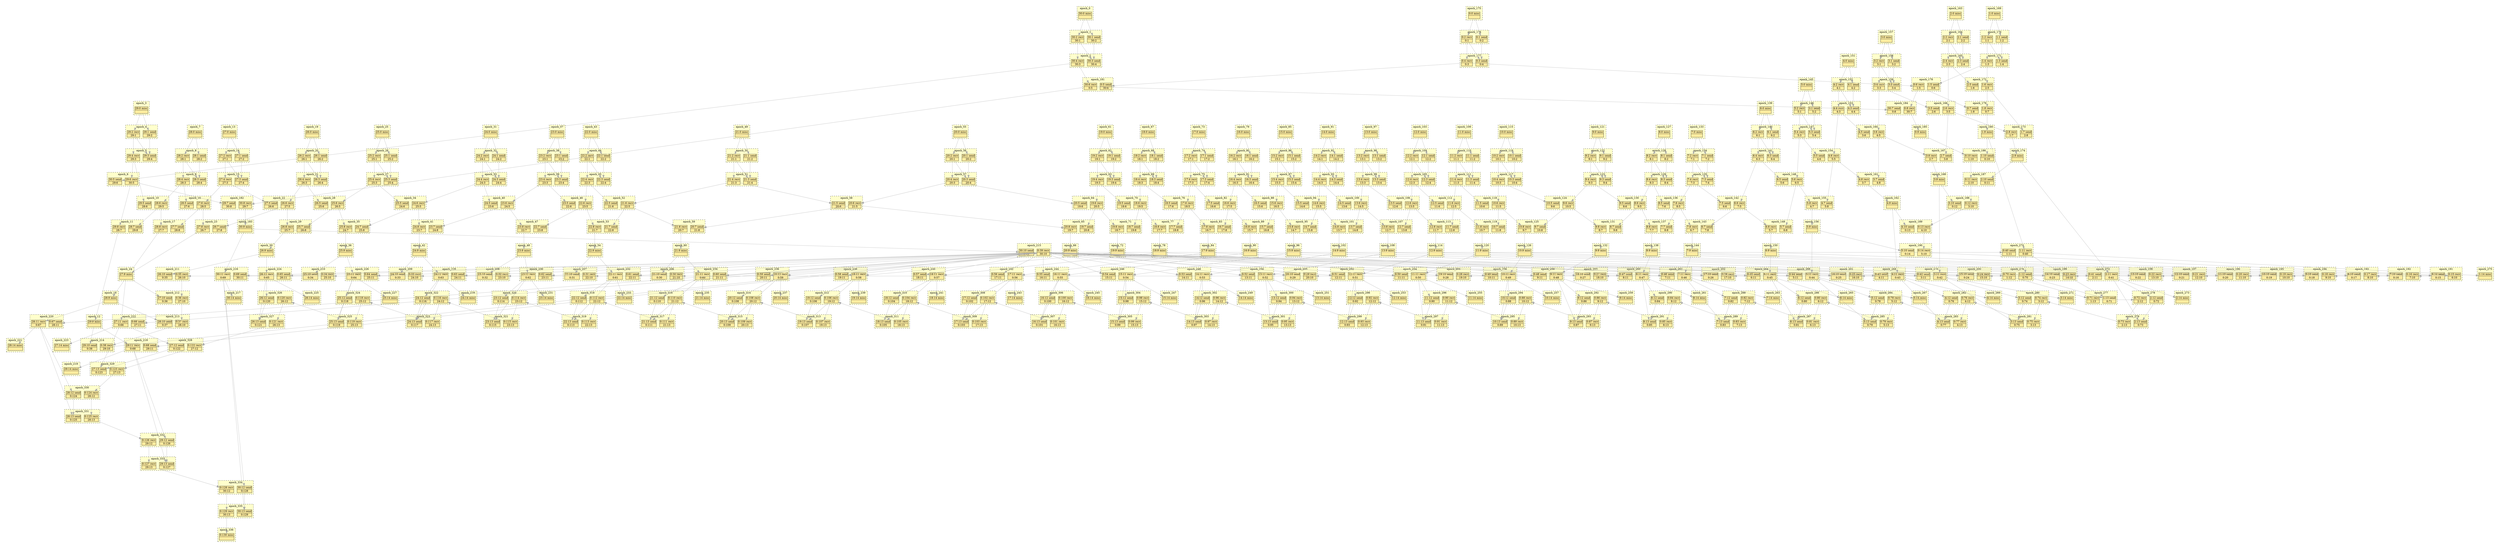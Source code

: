 digraph{node[shape=none margin=0 style=filled colorscheme=ylorrd9 fillcolor=2];compound=true;splines=line;subgraph clusterdummy0_0{style=invis;subgraph clusterdummy0_1{style=invis;subgraph clusterdummy0_2{style=invis;subgraph cluster0{style=dashed;colorscheme=ylorrd9;bgcolor=1;edge[arrowhead=empty];label=epoch_0;566[label=<<table border="0" cellborder="0" cellspacing="0"><tr><td>30:0 misc</td></tr><hr/><tr><td> </td></tr></table>>];}}}}subgraph clusterdummy1_0{style=invis;subgraph clusterdummy1_1{style=invis;subgraph clusterdummy1_2{style=invis;subgraph cluster1{style=dashed;colorscheme=ylorrd9;bgcolor=1;edge[arrowhead=empty];label=epoch_1;567[label=<<table border="0" cellborder="0" cellspacing="0"><tr><td>30:1 send</td></tr><hr/><tr><td> 30:2 </td></tr></table>>];568[label=<<table border="0" cellborder="0" cellspacing="0"><tr><td>30:2 recv</td></tr><hr/><tr><td> 30:1 </td></tr></table>>];}}}}subgraph clusterdummy2_0{style=invis;subgraph clusterdummy2_1{style=invis;subgraph clusterdummy2_2{style=invis;subgraph cluster2{style=dashed;colorscheme=ylorrd9;bgcolor=1;edge[arrowhead=empty];label=epoch_2;569[label=<<table border="0" cellborder="0" cellspacing="0"><tr><td>30:3 send</td></tr><hr/><tr><td> 30:4 </td></tr></table>>];570[label=<<table border="0" cellborder="0" cellspacing="0"><tr><td>30:4 recv</td></tr><hr/><tr><td> 30:3 </td></tr></table>>];}}}}subgraph clusterdummy3_0{style=invis;subgraph clusterdummy3_1{style=invis;subgraph clusterdummy3_2{style=invis;subgraph cluster3{style=dashed;colorscheme=ylorrd9;bgcolor=1;edge[arrowhead=empty];label=epoch_3;551[label=<<table border="0" cellborder="0" cellspacing="0"><tr><td>29:0 misc</td></tr><hr/><tr><td> </td></tr></table>>];}}}}subgraph clusterdummy4_0{style=invis;subgraph clusterdummy4_1{style=invis;subgraph clusterdummy4_2{style=invis;subgraph cluster4{style=dashed;colorscheme=ylorrd9;bgcolor=1;edge[arrowhead=empty];label=epoch_4;552[label=<<table border="0" cellborder="0" cellspacing="0"><tr><td>29:1 send</td></tr><hr/><tr><td> 29:2 </td></tr></table>>];553[label=<<table border="0" cellborder="0" cellspacing="0"><tr><td>29:2 recv</td></tr><hr/><tr><td> 29:1 </td></tr></table>>];}}}}subgraph clusterdummy5_0{style=invis;subgraph clusterdummy5_1{style=invis;subgraph clusterdummy5_2{style=invis;subgraph cluster5{style=dashed;colorscheme=ylorrd9;bgcolor=1;edge[arrowhead=empty];label=epoch_5;554[label=<<table border="0" cellborder="0" cellspacing="0"><tr><td>29:3 send</td></tr><hr/><tr><td> 29:4 </td></tr></table>>];555[label=<<table border="0" cellborder="0" cellspacing="0"><tr><td>29:4 recv</td></tr><hr/><tr><td> 29:3 </td></tr></table>>];}}}}subgraph clusterdummy6_0{style=invis;subgraph clusterdummy6_1{style=invis;subgraph clusterdummy6_2{style=invis;subgraph cluster6{style=dashed;colorscheme=ylorrd9;bgcolor=1;edge[arrowhead=empty];label=epoch_6;557[label=<<table border="0" cellborder="0" cellspacing="0"><tr><td>29:6 recv</td></tr><hr/><tr><td> 30:5 </td></tr></table>>];571[label=<<table border="0" cellborder="0" cellspacing="0"><tr><td>30:5 send</td></tr><hr/><tr><td> 29:6 </td></tr></table>>];}}}}subgraph clusterdummy7_0{style=invis;subgraph clusterdummy7_1{style=invis;subgraph clusterdummy7_2{style=invis;subgraph cluster7{style=dashed;colorscheme=ylorrd9;bgcolor=1;edge[arrowhead=empty];label=epoch_7;536[label=<<table border="0" cellborder="0" cellspacing="0"><tr><td>28:0 misc</td></tr><hr/><tr><td> </td></tr></table>>];}}}}subgraph clusterdummy8_0{style=invis;subgraph clusterdummy8_1{style=invis;subgraph clusterdummy8_2{style=invis;subgraph cluster8{style=dashed;colorscheme=ylorrd9;bgcolor=1;edge[arrowhead=empty];label=epoch_8;537[label=<<table border="0" cellborder="0" cellspacing="0"><tr><td>28:1 send</td></tr><hr/><tr><td> 28:2 </td></tr></table>>];538[label=<<table border="0" cellborder="0" cellspacing="0"><tr><td>28:2 recv</td></tr><hr/><tr><td> 28:1 </td></tr></table>>];}}}}subgraph clusterdummy9_0{style=invis;subgraph clusterdummy9_1{style=invis;subgraph clusterdummy9_2{style=invis;subgraph cluster9{style=dashed;colorscheme=ylorrd9;bgcolor=1;edge[arrowhead=empty];label=epoch_9;539[label=<<table border="0" cellborder="0" cellspacing="0"><tr><td>28:3 send</td></tr><hr/><tr><td> 28:4 </td></tr></table>>];540[label=<<table border="0" cellborder="0" cellspacing="0"><tr><td>28:4 recv</td></tr><hr/><tr><td> 28:3 </td></tr></table>>];}}}}subgraph clusterdummy10_0{style=invis;subgraph clusterdummy10_1{style=invis;subgraph clusterdummy10_2{style=invis;subgraph cluster10{style=dashed;colorscheme=ylorrd9;bgcolor=1;edge[arrowhead=empty];label=epoch_10;542[label=<<table border="0" cellborder="0" cellspacing="0"><tr><td>28:6 recv</td></tr><hr/><tr><td> 29:5 </td></tr></table>>];556[label=<<table border="0" cellborder="0" cellspacing="0"><tr><td>29:5 send</td></tr><hr/><tr><td> 28:6 </td></tr></table>>];}}}}subgraph clusterdummy11_0{style=invis;subgraph clusterdummy11_1{style=invis;subgraph clusterdummy11_2{style=invis;subgraph cluster11{style=dashed;colorscheme=ylorrd9;bgcolor=1;edge[arrowhead=empty];label=epoch_11;543[label=<<table border="0" cellborder="0" cellspacing="0"><tr><td>28:7 send</td></tr><hr/><tr><td> 29:8 </td></tr></table>>];559[label=<<table border="0" cellborder="0" cellspacing="0"><tr><td>29:8 recv</td></tr><hr/><tr><td> 28:7 </td></tr></table>>];}}}}subgraph clusterdummy12_0{style=invis;subgraph clusterdummy12_1{style=invis;subgraph clusterdummy12_2{style=invis;subgraph cluster12{style=dashed;colorscheme=ylorrd9;bgcolor=1;edge[arrowhead=empty];label=epoch_12;560[label=<<table border="0" cellborder="0" cellspacing="0"><tr><td>29:9 misc</td></tr><hr/><tr><td> </td></tr></table>>];}}}}subgraph clusterdummy13_0{style=invis;subgraph clusterdummy13_1{style=invis;subgraph clusterdummy13_2{style=invis;subgraph cluster13{style=dashed;colorscheme=ylorrd9;bgcolor=1;edge[arrowhead=empty];label=epoch_13;521[label=<<table border="0" cellborder="0" cellspacing="0"><tr><td>27:0 misc</td></tr><hr/><tr><td> </td></tr></table>>];}}}}subgraph clusterdummy14_0{style=invis;subgraph clusterdummy14_1{style=invis;subgraph clusterdummy14_2{style=invis;subgraph cluster14{style=dashed;colorscheme=ylorrd9;bgcolor=1;edge[arrowhead=empty];label=epoch_14;522[label=<<table border="0" cellborder="0" cellspacing="0"><tr><td>27:1 send</td></tr><hr/><tr><td> 27:2 </td></tr></table>>];523[label=<<table border="0" cellborder="0" cellspacing="0"><tr><td>27:2 recv</td></tr><hr/><tr><td> 27:1 </td></tr></table>>];}}}}subgraph clusterdummy15_0{style=invis;subgraph clusterdummy15_1{style=invis;subgraph clusterdummy15_2{style=invis;subgraph cluster15{style=dashed;colorscheme=ylorrd9;bgcolor=1;edge[arrowhead=empty];label=epoch_15;524[label=<<table border="0" cellborder="0" cellspacing="0"><tr><td>27:3 send</td></tr><hr/><tr><td> 27:4 </td></tr></table>>];525[label=<<table border="0" cellborder="0" cellspacing="0"><tr><td>27:4 recv</td></tr><hr/><tr><td> 27:3 </td></tr></table>>];}}}}subgraph clusterdummy16_0{style=invis;subgraph clusterdummy16_1{style=invis;subgraph clusterdummy16_2{style=invis;subgraph cluster16{style=dashed;colorscheme=ylorrd9;bgcolor=1;edge[arrowhead=empty];label=epoch_16;527[label=<<table border="0" cellborder="0" cellspacing="0"><tr><td>27:6 recv</td></tr><hr/><tr><td> 28:5 </td></tr></table>>];541[label=<<table border="0" cellborder="0" cellspacing="0"><tr><td>28:5 send</td></tr><hr/><tr><td> 27:6 </td></tr></table>>];}}}}subgraph clusterdummy17_0{style=invis;subgraph clusterdummy17_1{style=invis;subgraph clusterdummy17_2{style=invis;subgraph cluster17{style=dashed;colorscheme=ylorrd9;bgcolor=1;edge[arrowhead=empty];label=epoch_17;528[label=<<table border="0" cellborder="0" cellspacing="0"><tr><td>27:7 send</td></tr><hr/><tr><td> 28:8 </td></tr></table>>];544[label=<<table border="0" cellborder="0" cellspacing="0"><tr><td>28:8 recv</td></tr><hr/><tr><td> 27:7 </td></tr></table>>];}}}}subgraph clusterdummy18_0{style=invis;subgraph clusterdummy18_1{style=invis;subgraph clusterdummy18_2{style=invis;subgraph cluster18{style=dashed;colorscheme=ylorrd9;bgcolor=1;edge[arrowhead=empty];label=epoch_18;545[label=<<table border="0" cellborder="0" cellspacing="0"><tr><td>28:9 misc</td></tr><hr/><tr><td> </td></tr></table>>];}}}}subgraph clusterdummy19_0{style=invis;subgraph clusterdummy19_1{style=invis;subgraph clusterdummy19_2{style=invis;subgraph cluster19{style=dashed;colorscheme=ylorrd9;bgcolor=1;edge[arrowhead=empty];label=epoch_19;506[label=<<table border="0" cellborder="0" cellspacing="0"><tr><td>26:0 misc</td></tr><hr/><tr><td> </td></tr></table>>];}}}}subgraph clusterdummy20_0{style=invis;subgraph clusterdummy20_1{style=invis;subgraph clusterdummy20_2{style=invis;subgraph cluster20{style=dashed;colorscheme=ylorrd9;bgcolor=1;edge[arrowhead=empty];label=epoch_20;507[label=<<table border="0" cellborder="0" cellspacing="0"><tr><td>26:1 send</td></tr><hr/><tr><td> 26:2 </td></tr></table>>];508[label=<<table border="0" cellborder="0" cellspacing="0"><tr><td>26:2 recv</td></tr><hr/><tr><td> 26:1 </td></tr></table>>];}}}}subgraph clusterdummy21_0{style=invis;subgraph clusterdummy21_1{style=invis;subgraph clusterdummy21_2{style=invis;subgraph cluster21{style=dashed;colorscheme=ylorrd9;bgcolor=1;edge[arrowhead=empty];label=epoch_21;509[label=<<table border="0" cellborder="0" cellspacing="0"><tr><td>26:3 send</td></tr><hr/><tr><td> 26:4 </td></tr></table>>];510[label=<<table border="0" cellborder="0" cellspacing="0"><tr><td>26:4 recv</td></tr><hr/><tr><td> 26:3 </td></tr></table>>];}}}}subgraph clusterdummy22_0{style=invis;subgraph clusterdummy22_1{style=invis;subgraph clusterdummy22_2{style=invis;subgraph cluster22{style=dashed;colorscheme=ylorrd9;bgcolor=1;edge[arrowhead=empty];label=epoch_22;512[label=<<table border="0" cellborder="0" cellspacing="0"><tr><td>26:6 recv</td></tr><hr/><tr><td> 27:5 </td></tr></table>>];526[label=<<table border="0" cellborder="0" cellspacing="0"><tr><td>27:5 send</td></tr><hr/><tr><td> 26:6 </td></tr></table>>];}}}}subgraph clusterdummy23_0{style=invis;subgraph clusterdummy23_1{style=invis;subgraph clusterdummy23_2{style=invis;subgraph cluster23{style=dashed;colorscheme=ylorrd9;bgcolor=1;edge[arrowhead=empty];label=epoch_23;513[label=<<table border="0" cellborder="0" cellspacing="0"><tr><td>26:7 send</td></tr><hr/><tr><td> 27:8 </td></tr></table>>];529[label=<<table border="0" cellborder="0" cellspacing="0"><tr><td>27:8 recv</td></tr><hr/><tr><td> 26:7 </td></tr></table>>];}}}}subgraph clusterdummy24_0{style=invis;subgraph clusterdummy24_1{style=invis;subgraph clusterdummy24_2{style=invis;subgraph cluster24{style=dashed;colorscheme=ylorrd9;bgcolor=1;edge[arrowhead=empty];label=epoch_24;530[label=<<table border="0" cellborder="0" cellspacing="0"><tr><td>27:9 misc</td></tr><hr/><tr><td> </td></tr></table>>];}}}}subgraph clusterdummy25_0{style=invis;subgraph clusterdummy25_1{style=invis;subgraph clusterdummy25_2{style=invis;subgraph cluster25{style=dashed;colorscheme=ylorrd9;bgcolor=1;edge[arrowhead=empty];label=epoch_25;491[label=<<table border="0" cellborder="0" cellspacing="0"><tr><td>25:0 misc</td></tr><hr/><tr><td> </td></tr></table>>];}}}}subgraph clusterdummy26_0{style=invis;subgraph clusterdummy26_1{style=invis;subgraph clusterdummy26_2{style=invis;subgraph cluster26{style=dashed;colorscheme=ylorrd9;bgcolor=1;edge[arrowhead=empty];label=epoch_26;492[label=<<table border="0" cellborder="0" cellspacing="0"><tr><td>25:1 send</td></tr><hr/><tr><td> 25:2 </td></tr></table>>];493[label=<<table border="0" cellborder="0" cellspacing="0"><tr><td>25:2 recv</td></tr><hr/><tr><td> 25:1 </td></tr></table>>];}}}}subgraph clusterdummy27_0{style=invis;subgraph clusterdummy27_1{style=invis;subgraph clusterdummy27_2{style=invis;subgraph cluster27{style=dashed;colorscheme=ylorrd9;bgcolor=1;edge[arrowhead=empty];label=epoch_27;494[label=<<table border="0" cellborder="0" cellspacing="0"><tr><td>25:3 send</td></tr><hr/><tr><td> 25:4 </td></tr></table>>];495[label=<<table border="0" cellborder="0" cellspacing="0"><tr><td>25:4 recv</td></tr><hr/><tr><td> 25:3 </td></tr></table>>];}}}}subgraph clusterdummy28_0{style=invis;subgraph clusterdummy28_1{style=invis;subgraph clusterdummy28_2{style=invis;subgraph cluster28{style=dashed;colorscheme=ylorrd9;bgcolor=1;edge[arrowhead=empty];label=epoch_28;497[label=<<table border="0" cellborder="0" cellspacing="0"><tr><td>25:6 recv</td></tr><hr/><tr><td> 26:5 </td></tr></table>>];511[label=<<table border="0" cellborder="0" cellspacing="0"><tr><td>26:5 send</td></tr><hr/><tr><td> 25:6 </td></tr></table>>];}}}}subgraph clusterdummy29_0{style=invis;subgraph clusterdummy29_1{style=invis;subgraph clusterdummy29_2{style=invis;subgraph cluster29{style=dashed;colorscheme=ylorrd9;bgcolor=1;edge[arrowhead=empty];label=epoch_29;498[label=<<table border="0" cellborder="0" cellspacing="0"><tr><td>25:7 send</td></tr><hr/><tr><td> 26:8 </td></tr></table>>];514[label=<<table border="0" cellborder="0" cellspacing="0"><tr><td>26:8 recv</td></tr><hr/><tr><td> 25:7 </td></tr></table>>];}}}}subgraph clusterdummy30_0{style=invis;subgraph clusterdummy30_1{style=invis;subgraph clusterdummy30_2{style=invis;subgraph cluster30{style=dashed;colorscheme=ylorrd9;bgcolor=1;edge[arrowhead=empty];label=epoch_30;515[label=<<table border="0" cellborder="0" cellspacing="0"><tr><td>26:9 misc</td></tr><hr/><tr><td> </td></tr></table>>];}}}}subgraph clusterdummy31_0{style=invis;subgraph clusterdummy31_1{style=invis;subgraph clusterdummy31_2{style=invis;subgraph cluster31{style=dashed;colorscheme=ylorrd9;bgcolor=1;edge[arrowhead=empty];label=epoch_31;476[label=<<table border="0" cellborder="0" cellspacing="0"><tr><td>24:0 misc</td></tr><hr/><tr><td> </td></tr></table>>];}}}}subgraph clusterdummy32_0{style=invis;subgraph clusterdummy32_1{style=invis;subgraph clusterdummy32_2{style=invis;subgraph cluster32{style=dashed;colorscheme=ylorrd9;bgcolor=1;edge[arrowhead=empty];label=epoch_32;477[label=<<table border="0" cellborder="0" cellspacing="0"><tr><td>24:1 send</td></tr><hr/><tr><td> 24:2 </td></tr></table>>];478[label=<<table border="0" cellborder="0" cellspacing="0"><tr><td>24:2 recv</td></tr><hr/><tr><td> 24:1 </td></tr></table>>];}}}}subgraph clusterdummy33_0{style=invis;subgraph clusterdummy33_1{style=invis;subgraph clusterdummy33_2{style=invis;subgraph cluster33{style=dashed;colorscheme=ylorrd9;bgcolor=1;edge[arrowhead=empty];label=epoch_33;479[label=<<table border="0" cellborder="0" cellspacing="0"><tr><td>24:3 send</td></tr><hr/><tr><td> 24:4 </td></tr></table>>];480[label=<<table border="0" cellborder="0" cellspacing="0"><tr><td>24:4 recv</td></tr><hr/><tr><td> 24:3 </td></tr></table>>];}}}}subgraph clusterdummy34_0{style=invis;subgraph clusterdummy34_1{style=invis;subgraph clusterdummy34_2{style=invis;subgraph cluster34{style=dashed;colorscheme=ylorrd9;bgcolor=1;edge[arrowhead=empty];label=epoch_34;482[label=<<table border="0" cellborder="0" cellspacing="0"><tr><td>24:6 recv</td></tr><hr/><tr><td> 25:5 </td></tr></table>>];496[label=<<table border="0" cellborder="0" cellspacing="0"><tr><td>25:5 send</td></tr><hr/><tr><td> 24:6 </td></tr></table>>];}}}}subgraph clusterdummy35_0{style=invis;subgraph clusterdummy35_1{style=invis;subgraph clusterdummy35_2{style=invis;subgraph cluster35{style=dashed;colorscheme=ylorrd9;bgcolor=1;edge[arrowhead=empty];label=epoch_35;483[label=<<table border="0" cellborder="0" cellspacing="0"><tr><td>24:7 send</td></tr><hr/><tr><td> 25:8 </td></tr></table>>];499[label=<<table border="0" cellborder="0" cellspacing="0"><tr><td>25:8 recv</td></tr><hr/><tr><td> 24:7 </td></tr></table>>];}}}}subgraph clusterdummy36_0{style=invis;subgraph clusterdummy36_1{style=invis;subgraph clusterdummy36_2{style=invis;subgraph cluster36{style=dashed;colorscheme=ylorrd9;bgcolor=1;edge[arrowhead=empty];label=epoch_36;500[label=<<table border="0" cellborder="0" cellspacing="0"><tr><td>25:9 misc</td></tr><hr/><tr><td> </td></tr></table>>];}}}}subgraph clusterdummy37_0{style=invis;subgraph clusterdummy37_1{style=invis;subgraph clusterdummy37_2{style=invis;subgraph cluster37{style=dashed;colorscheme=ylorrd9;bgcolor=1;edge[arrowhead=empty];label=epoch_37;461[label=<<table border="0" cellborder="0" cellspacing="0"><tr><td>23:0 misc</td></tr><hr/><tr><td> </td></tr></table>>];}}}}subgraph clusterdummy38_0{style=invis;subgraph clusterdummy38_1{style=invis;subgraph clusterdummy38_2{style=invis;subgraph cluster38{style=dashed;colorscheme=ylorrd9;bgcolor=1;edge[arrowhead=empty];label=epoch_38;462[label=<<table border="0" cellborder="0" cellspacing="0"><tr><td>23:1 send</td></tr><hr/><tr><td> 23:2 </td></tr></table>>];463[label=<<table border="0" cellborder="0" cellspacing="0"><tr><td>23:2 recv</td></tr><hr/><tr><td> 23:1 </td></tr></table>>];}}}}subgraph clusterdummy39_0{style=invis;subgraph clusterdummy39_1{style=invis;subgraph clusterdummy39_2{style=invis;subgraph cluster39{style=dashed;colorscheme=ylorrd9;bgcolor=1;edge[arrowhead=empty];label=epoch_39;464[label=<<table border="0" cellborder="0" cellspacing="0"><tr><td>23:3 send</td></tr><hr/><tr><td> 23:4 </td></tr></table>>];465[label=<<table border="0" cellborder="0" cellspacing="0"><tr><td>23:4 recv</td></tr><hr/><tr><td> 23:3 </td></tr></table>>];}}}}subgraph clusterdummy40_0{style=invis;subgraph clusterdummy40_1{style=invis;subgraph clusterdummy40_2{style=invis;subgraph cluster40{style=dashed;colorscheme=ylorrd9;bgcolor=1;edge[arrowhead=empty];label=epoch_40;467[label=<<table border="0" cellborder="0" cellspacing="0"><tr><td>23:6 recv</td></tr><hr/><tr><td> 24:5 </td></tr></table>>];481[label=<<table border="0" cellborder="0" cellspacing="0"><tr><td>24:5 send</td></tr><hr/><tr><td> 23:6 </td></tr></table>>];}}}}subgraph clusterdummy41_0{style=invis;subgraph clusterdummy41_1{style=invis;subgraph clusterdummy41_2{style=invis;subgraph cluster41{style=dashed;colorscheme=ylorrd9;bgcolor=1;edge[arrowhead=empty];label=epoch_41;468[label=<<table border="0" cellborder="0" cellspacing="0"><tr><td>23:7 send</td></tr><hr/><tr><td> 24:8 </td></tr></table>>];484[label=<<table border="0" cellborder="0" cellspacing="0"><tr><td>24:8 recv</td></tr><hr/><tr><td> 23:7 </td></tr></table>>];}}}}subgraph clusterdummy42_0{style=invis;subgraph clusterdummy42_1{style=invis;subgraph clusterdummy42_2{style=invis;subgraph cluster42{style=dashed;colorscheme=ylorrd9;bgcolor=1;edge[arrowhead=empty];label=epoch_42;485[label=<<table border="0" cellborder="0" cellspacing="0"><tr><td>24:9 misc</td></tr><hr/><tr><td> </td></tr></table>>];}}}}subgraph clusterdummy43_0{style=invis;subgraph clusterdummy43_1{style=invis;subgraph clusterdummy43_2{style=invis;subgraph cluster43{style=dashed;colorscheme=ylorrd9;bgcolor=1;edge[arrowhead=empty];label=epoch_43;446[label=<<table border="0" cellborder="0" cellspacing="0"><tr><td>22:0 misc</td></tr><hr/><tr><td> </td></tr></table>>];}}}}subgraph clusterdummy44_0{style=invis;subgraph clusterdummy44_1{style=invis;subgraph clusterdummy44_2{style=invis;subgraph cluster44{style=dashed;colorscheme=ylorrd9;bgcolor=1;edge[arrowhead=empty];label=epoch_44;447[label=<<table border="0" cellborder="0" cellspacing="0"><tr><td>22:1 send</td></tr><hr/><tr><td> 22:2 </td></tr></table>>];448[label=<<table border="0" cellborder="0" cellspacing="0"><tr><td>22:2 recv</td></tr><hr/><tr><td> 22:1 </td></tr></table>>];}}}}subgraph clusterdummy45_0{style=invis;subgraph clusterdummy45_1{style=invis;subgraph clusterdummy45_2{style=invis;subgraph cluster45{style=dashed;colorscheme=ylorrd9;bgcolor=1;edge[arrowhead=empty];label=epoch_45;449[label=<<table border="0" cellborder="0" cellspacing="0"><tr><td>22:3 send</td></tr><hr/><tr><td> 22:4 </td></tr></table>>];450[label=<<table border="0" cellborder="0" cellspacing="0"><tr><td>22:4 recv</td></tr><hr/><tr><td> 22:3 </td></tr></table>>];}}}}subgraph clusterdummy46_0{style=invis;subgraph clusterdummy46_1{style=invis;subgraph clusterdummy46_2{style=invis;subgraph cluster46{style=dashed;colorscheme=ylorrd9;bgcolor=1;edge[arrowhead=empty];label=epoch_46;452[label=<<table border="0" cellborder="0" cellspacing="0"><tr><td>22:6 recv</td></tr><hr/><tr><td> 23:5 </td></tr></table>>];466[label=<<table border="0" cellborder="0" cellspacing="0"><tr><td>23:5 send</td></tr><hr/><tr><td> 22:6 </td></tr></table>>];}}}}subgraph clusterdummy47_0{style=invis;subgraph clusterdummy47_1{style=invis;subgraph clusterdummy47_2{style=invis;subgraph cluster47{style=dashed;colorscheme=ylorrd9;bgcolor=1;edge[arrowhead=empty];label=epoch_47;453[label=<<table border="0" cellborder="0" cellspacing="0"><tr><td>22:7 send</td></tr><hr/><tr><td> 23:8 </td></tr></table>>];469[label=<<table border="0" cellborder="0" cellspacing="0"><tr><td>23:8 recv</td></tr><hr/><tr><td> 22:7 </td></tr></table>>];}}}}subgraph clusterdummy48_0{style=invis;subgraph clusterdummy48_1{style=invis;subgraph clusterdummy48_2{style=invis;subgraph cluster48{style=dashed;colorscheme=ylorrd9;bgcolor=1;edge[arrowhead=empty];label=epoch_48;470[label=<<table border="0" cellborder="0" cellspacing="0"><tr><td>23:9 misc</td></tr><hr/><tr><td> </td></tr></table>>];}}}}subgraph clusterdummy49_0{style=invis;subgraph clusterdummy49_1{style=invis;subgraph clusterdummy49_2{style=invis;subgraph cluster49{style=dashed;colorscheme=ylorrd9;bgcolor=1;edge[arrowhead=empty];label=epoch_49;431[label=<<table border="0" cellborder="0" cellspacing="0"><tr><td>21:0 misc</td></tr><hr/><tr><td> </td></tr></table>>];}}}}subgraph clusterdummy50_0{style=invis;subgraph clusterdummy50_1{style=invis;subgraph clusterdummy50_2{style=invis;subgraph cluster50{style=dashed;colorscheme=ylorrd9;bgcolor=1;edge[arrowhead=empty];label=epoch_50;432[label=<<table border="0" cellborder="0" cellspacing="0"><tr><td>21:1 send</td></tr><hr/><tr><td> 21:2 </td></tr></table>>];433[label=<<table border="0" cellborder="0" cellspacing="0"><tr><td>21:2 recv</td></tr><hr/><tr><td> 21:1 </td></tr></table>>];}}}}subgraph clusterdummy51_0{style=invis;subgraph clusterdummy51_1{style=invis;subgraph clusterdummy51_2{style=invis;subgraph cluster51{style=dashed;colorscheme=ylorrd9;bgcolor=1;edge[arrowhead=empty];label=epoch_51;434[label=<<table border="0" cellborder="0" cellspacing="0"><tr><td>21:3 send</td></tr><hr/><tr><td> 21:4 </td></tr></table>>];435[label=<<table border="0" cellborder="0" cellspacing="0"><tr><td>21:4 recv</td></tr><hr/><tr><td> 21:3 </td></tr></table>>];}}}}subgraph clusterdummy52_0{style=invis;subgraph clusterdummy52_1{style=invis;subgraph clusterdummy52_2{style=invis;subgraph cluster52{style=dashed;colorscheme=ylorrd9;bgcolor=1;edge[arrowhead=empty];label=epoch_52;437[label=<<table border="0" cellborder="0" cellspacing="0"><tr><td>21:6 recv</td></tr><hr/><tr><td> 22:5 </td></tr></table>>];451[label=<<table border="0" cellborder="0" cellspacing="0"><tr><td>22:5 send</td></tr><hr/><tr><td> 21:6 </td></tr></table>>];}}}}subgraph clusterdummy53_0{style=invis;subgraph clusterdummy53_1{style=invis;subgraph clusterdummy53_2{style=invis;subgraph cluster53{style=dashed;colorscheme=ylorrd9;bgcolor=1;edge[arrowhead=empty];label=epoch_53;438[label=<<table border="0" cellborder="0" cellspacing="0"><tr><td>21:7 send</td></tr><hr/><tr><td> 22:8 </td></tr></table>>];454[label=<<table border="0" cellborder="0" cellspacing="0"><tr><td>22:8 recv</td></tr><hr/><tr><td> 21:7 </td></tr></table>>];}}}}subgraph clusterdummy54_0{style=invis;subgraph clusterdummy54_1{style=invis;subgraph clusterdummy54_2{style=invis;subgraph cluster54{style=dashed;colorscheme=ylorrd9;bgcolor=1;edge[arrowhead=empty];label=epoch_54;455[label=<<table border="0" cellborder="0" cellspacing="0"><tr><td>22:9 misc</td></tr><hr/><tr><td> </td></tr></table>>];}}}}subgraph clusterdummy55_0{style=invis;subgraph clusterdummy55_1{style=invis;subgraph clusterdummy55_2{style=invis;subgraph cluster55{style=dashed;colorscheme=ylorrd9;bgcolor=1;edge[arrowhead=empty];label=epoch_55;416[label=<<table border="0" cellborder="0" cellspacing="0"><tr><td>20:0 misc</td></tr><hr/><tr><td> </td></tr></table>>];}}}}subgraph clusterdummy56_0{style=invis;subgraph clusterdummy56_1{style=invis;subgraph clusterdummy56_2{style=invis;subgraph cluster56{style=dashed;colorscheme=ylorrd9;bgcolor=1;edge[arrowhead=empty];label=epoch_56;417[label=<<table border="0" cellborder="0" cellspacing="0"><tr><td>20:1 send</td></tr><hr/><tr><td> 20:2 </td></tr></table>>];418[label=<<table border="0" cellborder="0" cellspacing="0"><tr><td>20:2 recv</td></tr><hr/><tr><td> 20:1 </td></tr></table>>];}}}}subgraph clusterdummy57_0{style=invis;subgraph clusterdummy57_1{style=invis;subgraph clusterdummy57_2{style=invis;subgraph cluster57{style=dashed;colorscheme=ylorrd9;bgcolor=1;edge[arrowhead=empty];label=epoch_57;419[label=<<table border="0" cellborder="0" cellspacing="0"><tr><td>20:3 send</td></tr><hr/><tr><td> 20:4 </td></tr></table>>];420[label=<<table border="0" cellborder="0" cellspacing="0"><tr><td>20:4 recv</td></tr><hr/><tr><td> 20:3 </td></tr></table>>];}}}}subgraph clusterdummy58_0{style=invis;subgraph clusterdummy58_1{style=invis;subgraph clusterdummy58_2{style=invis;subgraph cluster58{style=dashed;colorscheme=ylorrd9;bgcolor=1;edge[arrowhead=empty];label=epoch_58;422[label=<<table border="0" cellborder="0" cellspacing="0"><tr><td>20:6 recv</td></tr><hr/><tr><td> 21:5 </td></tr></table>>];436[label=<<table border="0" cellborder="0" cellspacing="0"><tr><td>21:5 send</td></tr><hr/><tr><td> 20:6 </td></tr></table>>];}}}}subgraph clusterdummy59_0{style=invis;subgraph clusterdummy59_1{style=invis;subgraph clusterdummy59_2{style=invis;subgraph cluster59{style=dashed;colorscheme=ylorrd9;bgcolor=1;edge[arrowhead=empty];label=epoch_59;423[label=<<table border="0" cellborder="0" cellspacing="0"><tr><td>20:7 send</td></tr><hr/><tr><td> 21:8 </td></tr></table>>];439[label=<<table border="0" cellborder="0" cellspacing="0"><tr><td>21:8 recv</td></tr><hr/><tr><td> 20:7 </td></tr></table>>];}}}}subgraph clusterdummy60_0{style=invis;subgraph clusterdummy60_1{style=invis;subgraph clusterdummy60_2{style=invis;subgraph cluster60{style=dashed;colorscheme=ylorrd9;bgcolor=1;edge[arrowhead=empty];label=epoch_60;440[label=<<table border="0" cellborder="0" cellspacing="0"><tr><td>21:9 misc</td></tr><hr/><tr><td> </td></tr></table>>];}}}}subgraph clusterdummy61_0{style=invis;subgraph clusterdummy61_1{style=invis;subgraph clusterdummy61_2{style=invis;subgraph cluster61{style=dashed;colorscheme=ylorrd9;bgcolor=1;edge[arrowhead=empty];label=epoch_61;401[label=<<table border="0" cellborder="0" cellspacing="0"><tr><td>19:0 misc</td></tr><hr/><tr><td> </td></tr></table>>];}}}}subgraph clusterdummy62_0{style=invis;subgraph clusterdummy62_1{style=invis;subgraph clusterdummy62_2{style=invis;subgraph cluster62{style=dashed;colorscheme=ylorrd9;bgcolor=1;edge[arrowhead=empty];label=epoch_62;402[label=<<table border="0" cellborder="0" cellspacing="0"><tr><td>19:1 send</td></tr><hr/><tr><td> 19:2 </td></tr></table>>];403[label=<<table border="0" cellborder="0" cellspacing="0"><tr><td>19:2 recv</td></tr><hr/><tr><td> 19:1 </td></tr></table>>];}}}}subgraph clusterdummy63_0{style=invis;subgraph clusterdummy63_1{style=invis;subgraph clusterdummy63_2{style=invis;subgraph cluster63{style=dashed;colorscheme=ylorrd9;bgcolor=1;edge[arrowhead=empty];label=epoch_63;404[label=<<table border="0" cellborder="0" cellspacing="0"><tr><td>19:3 send</td></tr><hr/><tr><td> 19:4 </td></tr></table>>];405[label=<<table border="0" cellborder="0" cellspacing="0"><tr><td>19:4 recv</td></tr><hr/><tr><td> 19:3 </td></tr></table>>];}}}}subgraph clusterdummy64_0{style=invis;subgraph clusterdummy64_1{style=invis;subgraph clusterdummy64_2{style=invis;subgraph cluster64{style=dashed;colorscheme=ylorrd9;bgcolor=1;edge[arrowhead=empty];label=epoch_64;407[label=<<table border="0" cellborder="0" cellspacing="0"><tr><td>19:6 recv</td></tr><hr/><tr><td> 20:5 </td></tr></table>>];421[label=<<table border="0" cellborder="0" cellspacing="0"><tr><td>20:5 send</td></tr><hr/><tr><td> 19:6 </td></tr></table>>];}}}}subgraph clusterdummy65_0{style=invis;subgraph clusterdummy65_1{style=invis;subgraph clusterdummy65_2{style=invis;subgraph cluster65{style=dashed;colorscheme=ylorrd9;bgcolor=1;edge[arrowhead=empty];label=epoch_65;408[label=<<table border="0" cellborder="0" cellspacing="0"><tr><td>19:7 send</td></tr><hr/><tr><td> 20:8 </td></tr></table>>];424[label=<<table border="0" cellborder="0" cellspacing="0"><tr><td>20:8 recv</td></tr><hr/><tr><td> 19:7 </td></tr></table>>];}}}}subgraph clusterdummy66_0{style=invis;subgraph clusterdummy66_1{style=invis;subgraph clusterdummy66_2{style=invis;subgraph cluster66{style=dashed;colorscheme=ylorrd9;bgcolor=1;edge[arrowhead=empty];label=epoch_66;425[label=<<table border="0" cellborder="0" cellspacing="0"><tr><td>20:9 misc</td></tr><hr/><tr><td> </td></tr></table>>];}}}}subgraph clusterdummy67_0{style=invis;subgraph clusterdummy67_1{style=invis;subgraph clusterdummy67_2{style=invis;subgraph cluster67{style=dashed;colorscheme=ylorrd9;bgcolor=1;edge[arrowhead=empty];label=epoch_67;386[label=<<table border="0" cellborder="0" cellspacing="0"><tr><td>18:0 misc</td></tr><hr/><tr><td> </td></tr></table>>];}}}}subgraph clusterdummy68_0{style=invis;subgraph clusterdummy68_1{style=invis;subgraph clusterdummy68_2{style=invis;subgraph cluster68{style=dashed;colorscheme=ylorrd9;bgcolor=1;edge[arrowhead=empty];label=epoch_68;387[label=<<table border="0" cellborder="0" cellspacing="0"><tr><td>18:1 send</td></tr><hr/><tr><td> 18:2 </td></tr></table>>];388[label=<<table border="0" cellborder="0" cellspacing="0"><tr><td>18:2 recv</td></tr><hr/><tr><td> 18:1 </td></tr></table>>];}}}}subgraph clusterdummy69_0{style=invis;subgraph clusterdummy69_1{style=invis;subgraph clusterdummy69_2{style=invis;subgraph cluster69{style=dashed;colorscheme=ylorrd9;bgcolor=1;edge[arrowhead=empty];label=epoch_69;389[label=<<table border="0" cellborder="0" cellspacing="0"><tr><td>18:3 send</td></tr><hr/><tr><td> 18:4 </td></tr></table>>];390[label=<<table border="0" cellborder="0" cellspacing="0"><tr><td>18:4 recv</td></tr><hr/><tr><td> 18:3 </td></tr></table>>];}}}}subgraph clusterdummy70_0{style=invis;subgraph clusterdummy70_1{style=invis;subgraph clusterdummy70_2{style=invis;subgraph cluster70{style=dashed;colorscheme=ylorrd9;bgcolor=1;edge[arrowhead=empty];label=epoch_70;392[label=<<table border="0" cellborder="0" cellspacing="0"><tr><td>18:6 recv</td></tr><hr/><tr><td> 19:5 </td></tr></table>>];406[label=<<table border="0" cellborder="0" cellspacing="0"><tr><td>19:5 send</td></tr><hr/><tr><td> 18:6 </td></tr></table>>];}}}}subgraph clusterdummy71_0{style=invis;subgraph clusterdummy71_1{style=invis;subgraph clusterdummy71_2{style=invis;subgraph cluster71{style=dashed;colorscheme=ylorrd9;bgcolor=1;edge[arrowhead=empty];label=epoch_71;393[label=<<table border="0" cellborder="0" cellspacing="0"><tr><td>18:7 send</td></tr><hr/><tr><td> 19:8 </td></tr></table>>];409[label=<<table border="0" cellborder="0" cellspacing="0"><tr><td>19:8 recv</td></tr><hr/><tr><td> 18:7 </td></tr></table>>];}}}}subgraph clusterdummy72_0{style=invis;subgraph clusterdummy72_1{style=invis;subgraph clusterdummy72_2{style=invis;subgraph cluster72{style=dashed;colorscheme=ylorrd9;bgcolor=1;edge[arrowhead=empty];label=epoch_72;410[label=<<table border="0" cellborder="0" cellspacing="0"><tr><td>19:9 misc</td></tr><hr/><tr><td> </td></tr></table>>];}}}}subgraph clusterdummy73_0{style=invis;subgraph clusterdummy73_1{style=invis;subgraph clusterdummy73_2{style=invis;subgraph cluster73{style=dashed;colorscheme=ylorrd9;bgcolor=1;edge[arrowhead=empty];label=epoch_73;371[label=<<table border="0" cellborder="0" cellspacing="0"><tr><td>17:0 misc</td></tr><hr/><tr><td> </td></tr></table>>];}}}}subgraph clusterdummy74_0{style=invis;subgraph clusterdummy74_1{style=invis;subgraph clusterdummy74_2{style=invis;subgraph cluster74{style=dashed;colorscheme=ylorrd9;bgcolor=1;edge[arrowhead=empty];label=epoch_74;372[label=<<table border="0" cellborder="0" cellspacing="0"><tr><td>17:1 send</td></tr><hr/><tr><td> 17:2 </td></tr></table>>];373[label=<<table border="0" cellborder="0" cellspacing="0"><tr><td>17:2 recv</td></tr><hr/><tr><td> 17:1 </td></tr></table>>];}}}}subgraph clusterdummy75_0{style=invis;subgraph clusterdummy75_1{style=invis;subgraph clusterdummy75_2{style=invis;subgraph cluster75{style=dashed;colorscheme=ylorrd9;bgcolor=1;edge[arrowhead=empty];label=epoch_75;374[label=<<table border="0" cellborder="0" cellspacing="0"><tr><td>17:3 send</td></tr><hr/><tr><td> 17:4 </td></tr></table>>];375[label=<<table border="0" cellborder="0" cellspacing="0"><tr><td>17:4 recv</td></tr><hr/><tr><td> 17:3 </td></tr></table>>];}}}}subgraph clusterdummy76_0{style=invis;subgraph clusterdummy76_1{style=invis;subgraph clusterdummy76_2{style=invis;subgraph cluster76{style=dashed;colorscheme=ylorrd9;bgcolor=1;edge[arrowhead=empty];label=epoch_76;377[label=<<table border="0" cellborder="0" cellspacing="0"><tr><td>17:6 recv</td></tr><hr/><tr><td> 18:5 </td></tr></table>>];391[label=<<table border="0" cellborder="0" cellspacing="0"><tr><td>18:5 send</td></tr><hr/><tr><td> 17:6 </td></tr></table>>];}}}}subgraph clusterdummy77_0{style=invis;subgraph clusterdummy77_1{style=invis;subgraph clusterdummy77_2{style=invis;subgraph cluster77{style=dashed;colorscheme=ylorrd9;bgcolor=1;edge[arrowhead=empty];label=epoch_77;378[label=<<table border="0" cellborder="0" cellspacing="0"><tr><td>17:7 send</td></tr><hr/><tr><td> 18:8 </td></tr></table>>];394[label=<<table border="0" cellborder="0" cellspacing="0"><tr><td>18:8 recv</td></tr><hr/><tr><td> 17:7 </td></tr></table>>];}}}}subgraph clusterdummy78_0{style=invis;subgraph clusterdummy78_1{style=invis;subgraph clusterdummy78_2{style=invis;subgraph cluster78{style=dashed;colorscheme=ylorrd9;bgcolor=1;edge[arrowhead=empty];label=epoch_78;395[label=<<table border="0" cellborder="0" cellspacing="0"><tr><td>18:9 misc</td></tr><hr/><tr><td> </td></tr></table>>];}}}}subgraph clusterdummy79_0{style=invis;subgraph clusterdummy79_1{style=invis;subgraph clusterdummy79_2{style=invis;subgraph cluster79{style=dashed;colorscheme=ylorrd9;bgcolor=1;edge[arrowhead=empty];label=epoch_79;356[label=<<table border="0" cellborder="0" cellspacing="0"><tr><td>16:0 misc</td></tr><hr/><tr><td> </td></tr></table>>];}}}}subgraph clusterdummy80_0{style=invis;subgraph clusterdummy80_1{style=invis;subgraph clusterdummy80_2{style=invis;subgraph cluster80{style=dashed;colorscheme=ylorrd9;bgcolor=1;edge[arrowhead=empty];label=epoch_80;357[label=<<table border="0" cellborder="0" cellspacing="0"><tr><td>16:1 send</td></tr><hr/><tr><td> 16:2 </td></tr></table>>];358[label=<<table border="0" cellborder="0" cellspacing="0"><tr><td>16:2 recv</td></tr><hr/><tr><td> 16:1 </td></tr></table>>];}}}}subgraph clusterdummy81_0{style=invis;subgraph clusterdummy81_1{style=invis;subgraph clusterdummy81_2{style=invis;subgraph cluster81{style=dashed;colorscheme=ylorrd9;bgcolor=1;edge[arrowhead=empty];label=epoch_81;359[label=<<table border="0" cellborder="0" cellspacing="0"><tr><td>16:3 send</td></tr><hr/><tr><td> 16:4 </td></tr></table>>];360[label=<<table border="0" cellborder="0" cellspacing="0"><tr><td>16:4 recv</td></tr><hr/><tr><td> 16:3 </td></tr></table>>];}}}}subgraph clusterdummy82_0{style=invis;subgraph clusterdummy82_1{style=invis;subgraph clusterdummy82_2{style=invis;subgraph cluster82{style=dashed;colorscheme=ylorrd9;bgcolor=1;edge[arrowhead=empty];label=epoch_82;362[label=<<table border="0" cellborder="0" cellspacing="0"><tr><td>16:6 recv</td></tr><hr/><tr><td> 17:5 </td></tr></table>>];376[label=<<table border="0" cellborder="0" cellspacing="0"><tr><td>17:5 send</td></tr><hr/><tr><td> 16:6 </td></tr></table>>];}}}}subgraph clusterdummy83_0{style=invis;subgraph clusterdummy83_1{style=invis;subgraph clusterdummy83_2{style=invis;subgraph cluster83{style=dashed;colorscheme=ylorrd9;bgcolor=1;edge[arrowhead=empty];label=epoch_83;363[label=<<table border="0" cellborder="0" cellspacing="0"><tr><td>16:7 send</td></tr><hr/><tr><td> 17:8 </td></tr></table>>];379[label=<<table border="0" cellborder="0" cellspacing="0"><tr><td>17:8 recv</td></tr><hr/><tr><td> 16:7 </td></tr></table>>];}}}}subgraph clusterdummy84_0{style=invis;subgraph clusterdummy84_1{style=invis;subgraph clusterdummy84_2{style=invis;subgraph cluster84{style=dashed;colorscheme=ylorrd9;bgcolor=1;edge[arrowhead=empty];label=epoch_84;380[label=<<table border="0" cellborder="0" cellspacing="0"><tr><td>17:9 misc</td></tr><hr/><tr><td> </td></tr></table>>];}}}}subgraph clusterdummy85_0{style=invis;subgraph clusterdummy85_1{style=invis;subgraph clusterdummy85_2{style=invis;subgraph cluster85{style=dashed;colorscheme=ylorrd9;bgcolor=1;edge[arrowhead=empty];label=epoch_85;341[label=<<table border="0" cellborder="0" cellspacing="0"><tr><td>15:0 misc</td></tr><hr/><tr><td> </td></tr></table>>];}}}}subgraph clusterdummy86_0{style=invis;subgraph clusterdummy86_1{style=invis;subgraph clusterdummy86_2{style=invis;subgraph cluster86{style=dashed;colorscheme=ylorrd9;bgcolor=1;edge[arrowhead=empty];label=epoch_86;342[label=<<table border="0" cellborder="0" cellspacing="0"><tr><td>15:1 send</td></tr><hr/><tr><td> 15:2 </td></tr></table>>];343[label=<<table border="0" cellborder="0" cellspacing="0"><tr><td>15:2 recv</td></tr><hr/><tr><td> 15:1 </td></tr></table>>];}}}}subgraph clusterdummy87_0{style=invis;subgraph clusterdummy87_1{style=invis;subgraph clusterdummy87_2{style=invis;subgraph cluster87{style=dashed;colorscheme=ylorrd9;bgcolor=1;edge[arrowhead=empty];label=epoch_87;344[label=<<table border="0" cellborder="0" cellspacing="0"><tr><td>15:3 send</td></tr><hr/><tr><td> 15:4 </td></tr></table>>];345[label=<<table border="0" cellborder="0" cellspacing="0"><tr><td>15:4 recv</td></tr><hr/><tr><td> 15:3 </td></tr></table>>];}}}}subgraph clusterdummy88_0{style=invis;subgraph clusterdummy88_1{style=invis;subgraph clusterdummy88_2{style=invis;subgraph cluster88{style=dashed;colorscheme=ylorrd9;bgcolor=1;edge[arrowhead=empty];label=epoch_88;347[label=<<table border="0" cellborder="0" cellspacing="0"><tr><td>15:6 recv</td></tr><hr/><tr><td> 16:5 </td></tr></table>>];361[label=<<table border="0" cellborder="0" cellspacing="0"><tr><td>16:5 send</td></tr><hr/><tr><td> 15:6 </td></tr></table>>];}}}}subgraph clusterdummy89_0{style=invis;subgraph clusterdummy89_1{style=invis;subgraph clusterdummy89_2{style=invis;subgraph cluster89{style=dashed;colorscheme=ylorrd9;bgcolor=1;edge[arrowhead=empty];label=epoch_89;348[label=<<table border="0" cellborder="0" cellspacing="0"><tr><td>15:7 send</td></tr><hr/><tr><td> 16:8 </td></tr></table>>];364[label=<<table border="0" cellborder="0" cellspacing="0"><tr><td>16:8 recv</td></tr><hr/><tr><td> 15:7 </td></tr></table>>];}}}}subgraph clusterdummy90_0{style=invis;subgraph clusterdummy90_1{style=invis;subgraph clusterdummy90_2{style=invis;subgraph cluster90{style=dashed;colorscheme=ylorrd9;bgcolor=1;edge[arrowhead=empty];label=epoch_90;365[label=<<table border="0" cellborder="0" cellspacing="0"><tr><td>16:9 misc</td></tr><hr/><tr><td> </td></tr></table>>];}}}}subgraph clusterdummy91_0{style=invis;subgraph clusterdummy91_1{style=invis;subgraph clusterdummy91_2{style=invis;subgraph cluster91{style=dashed;colorscheme=ylorrd9;bgcolor=1;edge[arrowhead=empty];label=epoch_91;326[label=<<table border="0" cellborder="0" cellspacing="0"><tr><td>14:0 misc</td></tr><hr/><tr><td> </td></tr></table>>];}}}}subgraph clusterdummy92_0{style=invis;subgraph clusterdummy92_1{style=invis;subgraph clusterdummy92_2{style=invis;subgraph cluster92{style=dashed;colorscheme=ylorrd9;bgcolor=1;edge[arrowhead=empty];label=epoch_92;327[label=<<table border="0" cellborder="0" cellspacing="0"><tr><td>14:1 send</td></tr><hr/><tr><td> 14:2 </td></tr></table>>];328[label=<<table border="0" cellborder="0" cellspacing="0"><tr><td>14:2 recv</td></tr><hr/><tr><td> 14:1 </td></tr></table>>];}}}}subgraph clusterdummy93_0{style=invis;subgraph clusterdummy93_1{style=invis;subgraph clusterdummy93_2{style=invis;subgraph cluster93{style=dashed;colorscheme=ylorrd9;bgcolor=1;edge[arrowhead=empty];label=epoch_93;329[label=<<table border="0" cellborder="0" cellspacing="0"><tr><td>14:3 send</td></tr><hr/><tr><td> 14:4 </td></tr></table>>];330[label=<<table border="0" cellborder="0" cellspacing="0"><tr><td>14:4 recv</td></tr><hr/><tr><td> 14:3 </td></tr></table>>];}}}}subgraph clusterdummy94_0{style=invis;subgraph clusterdummy94_1{style=invis;subgraph clusterdummy94_2{style=invis;subgraph cluster94{style=dashed;colorscheme=ylorrd9;bgcolor=1;edge[arrowhead=empty];label=epoch_94;332[label=<<table border="0" cellborder="0" cellspacing="0"><tr><td>14:6 recv</td></tr><hr/><tr><td> 15:5 </td></tr></table>>];346[label=<<table border="0" cellborder="0" cellspacing="0"><tr><td>15:5 send</td></tr><hr/><tr><td> 14:6 </td></tr></table>>];}}}}subgraph clusterdummy95_0{style=invis;subgraph clusterdummy95_1{style=invis;subgraph clusterdummy95_2{style=invis;subgraph cluster95{style=dashed;colorscheme=ylorrd9;bgcolor=1;edge[arrowhead=empty];label=epoch_95;333[label=<<table border="0" cellborder="0" cellspacing="0"><tr><td>14:7 send</td></tr><hr/><tr><td> 15:8 </td></tr></table>>];349[label=<<table border="0" cellborder="0" cellspacing="0"><tr><td>15:8 recv</td></tr><hr/><tr><td> 14:7 </td></tr></table>>];}}}}subgraph clusterdummy96_0{style=invis;subgraph clusterdummy96_1{style=invis;subgraph clusterdummy96_2{style=invis;subgraph cluster96{style=dashed;colorscheme=ylorrd9;bgcolor=1;edge[arrowhead=empty];label=epoch_96;350[label=<<table border="0" cellborder="0" cellspacing="0"><tr><td>15:9 misc</td></tr><hr/><tr><td> </td></tr></table>>];}}}}subgraph clusterdummy97_0{style=invis;subgraph clusterdummy97_1{style=invis;subgraph clusterdummy97_2{style=invis;subgraph cluster97{style=dashed;colorscheme=ylorrd9;bgcolor=1;edge[arrowhead=empty];label=epoch_97;311[label=<<table border="0" cellborder="0" cellspacing="0"><tr><td>13:0 misc</td></tr><hr/><tr><td> </td></tr></table>>];}}}}subgraph clusterdummy98_0{style=invis;subgraph clusterdummy98_1{style=invis;subgraph clusterdummy98_2{style=invis;subgraph cluster98{style=dashed;colorscheme=ylorrd9;bgcolor=1;edge[arrowhead=empty];label=epoch_98;312[label=<<table border="0" cellborder="0" cellspacing="0"><tr><td>13:1 send</td></tr><hr/><tr><td> 13:2 </td></tr></table>>];313[label=<<table border="0" cellborder="0" cellspacing="0"><tr><td>13:2 recv</td></tr><hr/><tr><td> 13:1 </td></tr></table>>];}}}}subgraph clusterdummy99_0{style=invis;subgraph clusterdummy99_1{style=invis;subgraph clusterdummy99_2{style=invis;subgraph cluster99{style=dashed;colorscheme=ylorrd9;bgcolor=1;edge[arrowhead=empty];label=epoch_99;314[label=<<table border="0" cellborder="0" cellspacing="0"><tr><td>13:3 send</td></tr><hr/><tr><td> 13:4 </td></tr></table>>];315[label=<<table border="0" cellborder="0" cellspacing="0"><tr><td>13:4 recv</td></tr><hr/><tr><td> 13:3 </td></tr></table>>];}}}}subgraph clusterdummy100_0{style=invis;subgraph clusterdummy100_1{style=invis;subgraph clusterdummy100_2{style=invis;subgraph cluster100{style=dashed;colorscheme=ylorrd9;bgcolor=1;edge[arrowhead=empty];label=epoch_100;317[label=<<table border="0" cellborder="0" cellspacing="0"><tr><td>13:6 recv</td></tr><hr/><tr><td> 14:5 </td></tr></table>>];331[label=<<table border="0" cellborder="0" cellspacing="0"><tr><td>14:5 send</td></tr><hr/><tr><td> 13:6 </td></tr></table>>];}}}}subgraph clusterdummy101_0{style=invis;subgraph clusterdummy101_1{style=invis;subgraph clusterdummy101_2{style=invis;subgraph cluster101{style=dashed;colorscheme=ylorrd9;bgcolor=1;edge[arrowhead=empty];label=epoch_101;318[label=<<table border="0" cellborder="0" cellspacing="0"><tr><td>13:7 send</td></tr><hr/><tr><td> 14:8 </td></tr></table>>];334[label=<<table border="0" cellborder="0" cellspacing="0"><tr><td>14:8 recv</td></tr><hr/><tr><td> 13:7 </td></tr></table>>];}}}}subgraph clusterdummy102_0{style=invis;subgraph clusterdummy102_1{style=invis;subgraph clusterdummy102_2{style=invis;subgraph cluster102{style=dashed;colorscheme=ylorrd9;bgcolor=1;edge[arrowhead=empty];label=epoch_102;335[label=<<table border="0" cellborder="0" cellspacing="0"><tr><td>14:9 misc</td></tr><hr/><tr><td> </td></tr></table>>];}}}}subgraph clusterdummy103_0{style=invis;subgraph clusterdummy103_1{style=invis;subgraph clusterdummy103_2{style=invis;subgraph cluster103{style=dashed;colorscheme=ylorrd9;bgcolor=1;edge[arrowhead=empty];label=epoch_103;296[label=<<table border="0" cellborder="0" cellspacing="0"><tr><td>12:0 misc</td></tr><hr/><tr><td> </td></tr></table>>];}}}}subgraph clusterdummy104_0{style=invis;subgraph clusterdummy104_1{style=invis;subgraph clusterdummy104_2{style=invis;subgraph cluster104{style=dashed;colorscheme=ylorrd9;bgcolor=1;edge[arrowhead=empty];label=epoch_104;297[label=<<table border="0" cellborder="0" cellspacing="0"><tr><td>12:1 send</td></tr><hr/><tr><td> 12:2 </td></tr></table>>];298[label=<<table border="0" cellborder="0" cellspacing="0"><tr><td>12:2 recv</td></tr><hr/><tr><td> 12:1 </td></tr></table>>];}}}}subgraph clusterdummy105_0{style=invis;subgraph clusterdummy105_1{style=invis;subgraph clusterdummy105_2{style=invis;subgraph cluster105{style=dashed;colorscheme=ylorrd9;bgcolor=1;edge[arrowhead=empty];label=epoch_105;299[label=<<table border="0" cellborder="0" cellspacing="0"><tr><td>12:3 send</td></tr><hr/><tr><td> 12:4 </td></tr></table>>];300[label=<<table border="0" cellborder="0" cellspacing="0"><tr><td>12:4 recv</td></tr><hr/><tr><td> 12:3 </td></tr></table>>];}}}}subgraph clusterdummy106_0{style=invis;subgraph clusterdummy106_1{style=invis;subgraph clusterdummy106_2{style=invis;subgraph cluster106{style=dashed;colorscheme=ylorrd9;bgcolor=1;edge[arrowhead=empty];label=epoch_106;302[label=<<table border="0" cellborder="0" cellspacing="0"><tr><td>12:6 recv</td></tr><hr/><tr><td> 13:5 </td></tr></table>>];316[label=<<table border="0" cellborder="0" cellspacing="0"><tr><td>13:5 send</td></tr><hr/><tr><td> 12:6 </td></tr></table>>];}}}}subgraph clusterdummy107_0{style=invis;subgraph clusterdummy107_1{style=invis;subgraph clusterdummy107_2{style=invis;subgraph cluster107{style=dashed;colorscheme=ylorrd9;bgcolor=1;edge[arrowhead=empty];label=epoch_107;303[label=<<table border="0" cellborder="0" cellspacing="0"><tr><td>12:7 send</td></tr><hr/><tr><td> 13:8 </td></tr></table>>];319[label=<<table border="0" cellborder="0" cellspacing="0"><tr><td>13:8 recv</td></tr><hr/><tr><td> 12:7 </td></tr></table>>];}}}}subgraph clusterdummy108_0{style=invis;subgraph clusterdummy108_1{style=invis;subgraph clusterdummy108_2{style=invis;subgraph cluster108{style=dashed;colorscheme=ylorrd9;bgcolor=1;edge[arrowhead=empty];label=epoch_108;320[label=<<table border="0" cellborder="0" cellspacing="0"><tr><td>13:9 misc</td></tr><hr/><tr><td> </td></tr></table>>];}}}}subgraph clusterdummy109_0{style=invis;subgraph clusterdummy109_1{style=invis;subgraph clusterdummy109_2{style=invis;subgraph cluster109{style=dashed;colorscheme=ylorrd9;bgcolor=1;edge[arrowhead=empty];label=epoch_109;281[label=<<table border="0" cellborder="0" cellspacing="0"><tr><td>11:0 misc</td></tr><hr/><tr><td> </td></tr></table>>];}}}}subgraph clusterdummy110_0{style=invis;subgraph clusterdummy110_1{style=invis;subgraph clusterdummy110_2{style=invis;subgraph cluster110{style=dashed;colorscheme=ylorrd9;bgcolor=1;edge[arrowhead=empty];label=epoch_110;282[label=<<table border="0" cellborder="0" cellspacing="0"><tr><td>11:1 send</td></tr><hr/><tr><td> 11:2 </td></tr></table>>];283[label=<<table border="0" cellborder="0" cellspacing="0"><tr><td>11:2 recv</td></tr><hr/><tr><td> 11:1 </td></tr></table>>];}}}}subgraph clusterdummy111_0{style=invis;subgraph clusterdummy111_1{style=invis;subgraph clusterdummy111_2{style=invis;subgraph cluster111{style=dashed;colorscheme=ylorrd9;bgcolor=1;edge[arrowhead=empty];label=epoch_111;284[label=<<table border="0" cellborder="0" cellspacing="0"><tr><td>11:3 send</td></tr><hr/><tr><td> 11:4 </td></tr></table>>];285[label=<<table border="0" cellborder="0" cellspacing="0"><tr><td>11:4 recv</td></tr><hr/><tr><td> 11:3 </td></tr></table>>];}}}}subgraph clusterdummy112_0{style=invis;subgraph clusterdummy112_1{style=invis;subgraph clusterdummy112_2{style=invis;subgraph cluster112{style=dashed;colorscheme=ylorrd9;bgcolor=1;edge[arrowhead=empty];label=epoch_112;287[label=<<table border="0" cellborder="0" cellspacing="0"><tr><td>11:6 recv</td></tr><hr/><tr><td> 12:5 </td></tr></table>>];301[label=<<table border="0" cellborder="0" cellspacing="0"><tr><td>12:5 send</td></tr><hr/><tr><td> 11:6 </td></tr></table>>];}}}}subgraph clusterdummy113_0{style=invis;subgraph clusterdummy113_1{style=invis;subgraph clusterdummy113_2{style=invis;subgraph cluster113{style=dashed;colorscheme=ylorrd9;bgcolor=1;edge[arrowhead=empty];label=epoch_113;288[label=<<table border="0" cellborder="0" cellspacing="0"><tr><td>11:7 send</td></tr><hr/><tr><td> 12:8 </td></tr></table>>];304[label=<<table border="0" cellborder="0" cellspacing="0"><tr><td>12:8 recv</td></tr><hr/><tr><td> 11:7 </td></tr></table>>];}}}}subgraph clusterdummy114_0{style=invis;subgraph clusterdummy114_1{style=invis;subgraph clusterdummy114_2{style=invis;subgraph cluster114{style=dashed;colorscheme=ylorrd9;bgcolor=1;edge[arrowhead=empty];label=epoch_114;305[label=<<table border="0" cellborder="0" cellspacing="0"><tr><td>12:9 misc</td></tr><hr/><tr><td> </td></tr></table>>];}}}}subgraph clusterdummy115_0{style=invis;subgraph clusterdummy115_1{style=invis;subgraph clusterdummy115_2{style=invis;subgraph cluster115{style=dashed;colorscheme=ylorrd9;bgcolor=1;edge[arrowhead=empty];label=epoch_115;266[label=<<table border="0" cellborder="0" cellspacing="0"><tr><td>10:0 misc</td></tr><hr/><tr><td> </td></tr></table>>];}}}}subgraph clusterdummy116_0{style=invis;subgraph clusterdummy116_1{style=invis;subgraph clusterdummy116_2{style=invis;subgraph cluster116{style=dashed;colorscheme=ylorrd9;bgcolor=1;edge[arrowhead=empty];label=epoch_116;267[label=<<table border="0" cellborder="0" cellspacing="0"><tr><td>10:1 send</td></tr><hr/><tr><td> 10:2 </td></tr></table>>];268[label=<<table border="0" cellborder="0" cellspacing="0"><tr><td>10:2 recv</td></tr><hr/><tr><td> 10:1 </td></tr></table>>];}}}}subgraph clusterdummy117_0{style=invis;subgraph clusterdummy117_1{style=invis;subgraph clusterdummy117_2{style=invis;subgraph cluster117{style=dashed;colorscheme=ylorrd9;bgcolor=1;edge[arrowhead=empty];label=epoch_117;269[label=<<table border="0" cellborder="0" cellspacing="0"><tr><td>10:3 send</td></tr><hr/><tr><td> 10:4 </td></tr></table>>];270[label=<<table border="0" cellborder="0" cellspacing="0"><tr><td>10:4 recv</td></tr><hr/><tr><td> 10:3 </td></tr></table>>];}}}}subgraph clusterdummy118_0{style=invis;subgraph clusterdummy118_1{style=invis;subgraph clusterdummy118_2{style=invis;subgraph cluster118{style=dashed;colorscheme=ylorrd9;bgcolor=1;edge[arrowhead=empty];label=epoch_118;272[label=<<table border="0" cellborder="0" cellspacing="0"><tr><td>10:6 recv</td></tr><hr/><tr><td> 11:5 </td></tr></table>>];286[label=<<table border="0" cellborder="0" cellspacing="0"><tr><td>11:5 send</td></tr><hr/><tr><td> 10:6 </td></tr></table>>];}}}}subgraph clusterdummy119_0{style=invis;subgraph clusterdummy119_1{style=invis;subgraph clusterdummy119_2{style=invis;subgraph cluster119{style=dashed;colorscheme=ylorrd9;bgcolor=1;edge[arrowhead=empty];label=epoch_119;273[label=<<table border="0" cellborder="0" cellspacing="0"><tr><td>10:7 send</td></tr><hr/><tr><td> 11:8 </td></tr></table>>];289[label=<<table border="0" cellborder="0" cellspacing="0"><tr><td>11:8 recv</td></tr><hr/><tr><td> 10:7 </td></tr></table>>];}}}}subgraph clusterdummy120_0{style=invis;subgraph clusterdummy120_1{style=invis;subgraph clusterdummy120_2{style=invis;subgraph cluster120{style=dashed;colorscheme=ylorrd9;bgcolor=1;edge[arrowhead=empty];label=epoch_120;290[label=<<table border="0" cellborder="0" cellspacing="0"><tr><td>11:9 misc</td></tr><hr/><tr><td> </td></tr></table>>];}}}}subgraph clusterdummy121_0{style=invis;subgraph clusterdummy121_1{style=invis;subgraph clusterdummy121_2{style=invis;subgraph cluster121{style=dashed;colorscheme=ylorrd9;bgcolor=1;edge[arrowhead=empty];label=epoch_121;251[label=<<table border="0" cellborder="0" cellspacing="0"><tr><td>9:0 misc</td></tr><hr/><tr><td> </td></tr></table>>];}}}}subgraph clusterdummy122_0{style=invis;subgraph clusterdummy122_1{style=invis;subgraph clusterdummy122_2{style=invis;subgraph cluster122{style=dashed;colorscheme=ylorrd9;bgcolor=1;edge[arrowhead=empty];label=epoch_122;252[label=<<table border="0" cellborder="0" cellspacing="0"><tr><td>9:1 send</td></tr><hr/><tr><td> 9:2 </td></tr></table>>];253[label=<<table border="0" cellborder="0" cellspacing="0"><tr><td>9:2 recv</td></tr><hr/><tr><td> 9:1 </td></tr></table>>];}}}}subgraph clusterdummy123_0{style=invis;subgraph clusterdummy123_1{style=invis;subgraph clusterdummy123_2{style=invis;subgraph cluster123{style=dashed;colorscheme=ylorrd9;bgcolor=1;edge[arrowhead=empty];label=epoch_123;254[label=<<table border="0" cellborder="0" cellspacing="0"><tr><td>9:3 send</td></tr><hr/><tr><td> 9:4 </td></tr></table>>];255[label=<<table border="0" cellborder="0" cellspacing="0"><tr><td>9:4 recv</td></tr><hr/><tr><td> 9:3 </td></tr></table>>];}}}}subgraph clusterdummy124_0{style=invis;subgraph clusterdummy124_1{style=invis;subgraph clusterdummy124_2{style=invis;subgraph cluster124{style=dashed;colorscheme=ylorrd9;bgcolor=1;edge[arrowhead=empty];label=epoch_124;257[label=<<table border="0" cellborder="0" cellspacing="0"><tr><td>9:6 recv</td></tr><hr/><tr><td> 10:5 </td></tr></table>>];271[label=<<table border="0" cellborder="0" cellspacing="0"><tr><td>10:5 send</td></tr><hr/><tr><td> 9:6 </td></tr></table>>];}}}}subgraph clusterdummy125_0{style=invis;subgraph clusterdummy125_1{style=invis;subgraph clusterdummy125_2{style=invis;subgraph cluster125{style=dashed;colorscheme=ylorrd9;bgcolor=1;edge[arrowhead=empty];label=epoch_125;258[label=<<table border="0" cellborder="0" cellspacing="0"><tr><td>9:7 send</td></tr><hr/><tr><td> 10:8 </td></tr></table>>];274[label=<<table border="0" cellborder="0" cellspacing="0"><tr><td>10:8 recv</td></tr><hr/><tr><td> 9:7 </td></tr></table>>];}}}}subgraph clusterdummy126_0{style=invis;subgraph clusterdummy126_1{style=invis;subgraph clusterdummy126_2{style=invis;subgraph cluster126{style=dashed;colorscheme=ylorrd9;bgcolor=1;edge[arrowhead=empty];label=epoch_126;275[label=<<table border="0" cellborder="0" cellspacing="0"><tr><td>10:9 misc</td></tr><hr/><tr><td> </td></tr></table>>];}}}}subgraph clusterdummy127_0{style=invis;subgraph clusterdummy127_1{style=invis;subgraph clusterdummy127_2{style=invis;subgraph cluster127{style=dashed;colorscheme=ylorrd9;bgcolor=1;edge[arrowhead=empty];label=epoch_127;236[label=<<table border="0" cellborder="0" cellspacing="0"><tr><td>8:0 misc</td></tr><hr/><tr><td> </td></tr></table>>];}}}}subgraph clusterdummy128_0{style=invis;subgraph clusterdummy128_1{style=invis;subgraph clusterdummy128_2{style=invis;subgraph cluster128{style=dashed;colorscheme=ylorrd9;bgcolor=1;edge[arrowhead=empty];label=epoch_128;237[label=<<table border="0" cellborder="0" cellspacing="0"><tr><td>8:1 send</td></tr><hr/><tr><td> 8:2 </td></tr></table>>];238[label=<<table border="0" cellborder="0" cellspacing="0"><tr><td>8:2 recv</td></tr><hr/><tr><td> 8:1 </td></tr></table>>];}}}}subgraph clusterdummy129_0{style=invis;subgraph clusterdummy129_1{style=invis;subgraph clusterdummy129_2{style=invis;subgraph cluster129{style=dashed;colorscheme=ylorrd9;bgcolor=1;edge[arrowhead=empty];label=epoch_129;239[label=<<table border="0" cellborder="0" cellspacing="0"><tr><td>8:3 send</td></tr><hr/><tr><td> 8:4 </td></tr></table>>];240[label=<<table border="0" cellborder="0" cellspacing="0"><tr><td>8:4 recv</td></tr><hr/><tr><td> 8:3 </td></tr></table>>];}}}}subgraph clusterdummy130_0{style=invis;subgraph clusterdummy130_1{style=invis;subgraph clusterdummy130_2{style=invis;subgraph cluster130{style=dashed;colorscheme=ylorrd9;bgcolor=1;edge[arrowhead=empty];label=epoch_130;242[label=<<table border="0" cellborder="0" cellspacing="0"><tr><td>8:6 recv</td></tr><hr/><tr><td> 9:5 </td></tr></table>>];256[label=<<table border="0" cellborder="0" cellspacing="0"><tr><td>9:5 send</td></tr><hr/><tr><td> 8:6 </td></tr></table>>];}}}}subgraph clusterdummy131_0{style=invis;subgraph clusterdummy131_1{style=invis;subgraph clusterdummy131_2{style=invis;subgraph cluster131{style=dashed;colorscheme=ylorrd9;bgcolor=1;edge[arrowhead=empty];label=epoch_131;243[label=<<table border="0" cellborder="0" cellspacing="0"><tr><td>8:7 send</td></tr><hr/><tr><td> 9:8 </td></tr></table>>];259[label=<<table border="0" cellborder="0" cellspacing="0"><tr><td>9:8 recv</td></tr><hr/><tr><td> 8:7 </td></tr></table>>];}}}}subgraph clusterdummy132_0{style=invis;subgraph clusterdummy132_1{style=invis;subgraph clusterdummy132_2{style=invis;subgraph cluster132{style=dashed;colorscheme=ylorrd9;bgcolor=1;edge[arrowhead=empty];label=epoch_132;260[label=<<table border="0" cellborder="0" cellspacing="0"><tr><td>9:9 misc</td></tr><hr/><tr><td> </td></tr></table>>];}}}}subgraph clusterdummy133_0{style=invis;subgraph clusterdummy133_1{style=invis;subgraph clusterdummy133_2{style=invis;subgraph cluster133{style=dashed;colorscheme=ylorrd9;bgcolor=1;edge[arrowhead=empty];label=epoch_133;221[label=<<table border="0" cellborder="0" cellspacing="0"><tr><td>7:0 misc</td></tr><hr/><tr><td> </td></tr></table>>];}}}}subgraph clusterdummy134_0{style=invis;subgraph clusterdummy134_1{style=invis;subgraph clusterdummy134_2{style=invis;subgraph cluster134{style=dashed;colorscheme=ylorrd9;bgcolor=1;edge[arrowhead=empty];label=epoch_134;222[label=<<table border="0" cellborder="0" cellspacing="0"><tr><td>7:1 send</td></tr><hr/><tr><td> 7:2 </td></tr></table>>];223[label=<<table border="0" cellborder="0" cellspacing="0"><tr><td>7:2 recv</td></tr><hr/><tr><td> 7:1 </td></tr></table>>];}}}}subgraph clusterdummy135_0{style=invis;subgraph clusterdummy135_1{style=invis;subgraph clusterdummy135_2{style=invis;subgraph cluster135{style=dashed;colorscheme=ylorrd9;bgcolor=1;edge[arrowhead=empty];label=epoch_135;224[label=<<table border="0" cellborder="0" cellspacing="0"><tr><td>7:3 send</td></tr><hr/><tr><td> 7:4 </td></tr></table>>];225[label=<<table border="0" cellborder="0" cellspacing="0"><tr><td>7:4 recv</td></tr><hr/><tr><td> 7:3 </td></tr></table>>];}}}}subgraph clusterdummy136_0{style=invis;subgraph clusterdummy136_1{style=invis;subgraph clusterdummy136_2{style=invis;subgraph cluster136{style=dashed;colorscheme=ylorrd9;bgcolor=1;edge[arrowhead=empty];label=epoch_136;227[label=<<table border="0" cellborder="0" cellspacing="0"><tr><td>7:6 recv</td></tr><hr/><tr><td> 8:5 </td></tr></table>>];241[label=<<table border="0" cellborder="0" cellspacing="0"><tr><td>8:5 send</td></tr><hr/><tr><td> 7:6 </td></tr></table>>];}}}}subgraph clusterdummy137_0{style=invis;subgraph clusterdummy137_1{style=invis;subgraph clusterdummy137_2{style=invis;subgraph cluster137{style=dashed;colorscheme=ylorrd9;bgcolor=1;edge[arrowhead=empty];label=epoch_137;228[label=<<table border="0" cellborder="0" cellspacing="0"><tr><td>7:7 send</td></tr><hr/><tr><td> 8:8 </td></tr></table>>];244[label=<<table border="0" cellborder="0" cellspacing="0"><tr><td>8:8 recv</td></tr><hr/><tr><td> 7:7 </td></tr></table>>];}}}}subgraph clusterdummy138_0{style=invis;subgraph clusterdummy138_1{style=invis;subgraph clusterdummy138_2{style=invis;subgraph cluster138{style=dashed;colorscheme=ylorrd9;bgcolor=1;edge[arrowhead=empty];label=epoch_138;245[label=<<table border="0" cellborder="0" cellspacing="0"><tr><td>8:9 misc</td></tr><hr/><tr><td> </td></tr></table>>];}}}}subgraph clusterdummy139_0{style=invis;subgraph clusterdummy139_1{style=invis;subgraph clusterdummy139_2{style=invis;subgraph cluster139{style=dashed;colorscheme=ylorrd9;bgcolor=1;edge[arrowhead=empty];label=epoch_139;206[label=<<table border="0" cellborder="0" cellspacing="0"><tr><td>6:0 misc</td></tr><hr/><tr><td> </td></tr></table>>];}}}}subgraph clusterdummy140_0{style=invis;subgraph clusterdummy140_1{style=invis;subgraph clusterdummy140_2{style=invis;subgraph cluster140{style=dashed;colorscheme=ylorrd9;bgcolor=1;edge[arrowhead=empty];label=epoch_140;207[label=<<table border="0" cellborder="0" cellspacing="0"><tr><td>6:1 send</td></tr><hr/><tr><td> 6:2 </td></tr></table>>];208[label=<<table border="0" cellborder="0" cellspacing="0"><tr><td>6:2 recv</td></tr><hr/><tr><td> 6:1 </td></tr></table>>];}}}}subgraph clusterdummy141_0{style=invis;subgraph clusterdummy141_1{style=invis;subgraph clusterdummy141_2{style=invis;subgraph cluster141{style=dashed;colorscheme=ylorrd9;bgcolor=1;edge[arrowhead=empty];label=epoch_141;209[label=<<table border="0" cellborder="0" cellspacing="0"><tr><td>6:3 send</td></tr><hr/><tr><td> 6:4 </td></tr></table>>];210[label=<<table border="0" cellborder="0" cellspacing="0"><tr><td>6:4 recv</td></tr><hr/><tr><td> 6:3 </td></tr></table>>];}}}}subgraph clusterdummy142_0{style=invis;subgraph clusterdummy142_1{style=invis;subgraph clusterdummy142_2{style=invis;subgraph cluster142{style=dashed;colorscheme=ylorrd9;bgcolor=1;edge[arrowhead=empty];label=epoch_142;212[label=<<table border="0" cellborder="0" cellspacing="0"><tr><td>6:6 recv</td></tr><hr/><tr><td> 7:5 </td></tr></table>>];226[label=<<table border="0" cellborder="0" cellspacing="0"><tr><td>7:5 send</td></tr><hr/><tr><td> 6:6 </td></tr></table>>];}}}}subgraph clusterdummy143_0{style=invis;subgraph clusterdummy143_1{style=invis;subgraph clusterdummy143_2{style=invis;subgraph cluster143{style=dashed;colorscheme=ylorrd9;bgcolor=1;edge[arrowhead=empty];label=epoch_143;213[label=<<table border="0" cellborder="0" cellspacing="0"><tr><td>6:7 send</td></tr><hr/><tr><td> 7:8 </td></tr></table>>];229[label=<<table border="0" cellborder="0" cellspacing="0"><tr><td>7:8 recv</td></tr><hr/><tr><td> 6:7 </td></tr></table>>];}}}}subgraph clusterdummy144_0{style=invis;subgraph clusterdummy144_1{style=invis;subgraph clusterdummy144_2{style=invis;subgraph cluster144{style=dashed;colorscheme=ylorrd9;bgcolor=1;edge[arrowhead=empty];label=epoch_144;230[label=<<table border="0" cellborder="0" cellspacing="0"><tr><td>7:9 misc</td></tr><hr/><tr><td> </td></tr></table>>];}}}}subgraph clusterdummy145_0{style=invis;subgraph clusterdummy145_1{style=invis;subgraph clusterdummy145_2{style=invis;subgraph cluster145{style=dashed;colorscheme=ylorrd9;bgcolor=1;edge[arrowhead=empty];label=epoch_145;191[label=<<table border="0" cellborder="0" cellspacing="0"><tr><td>5:0 misc</td></tr><hr/><tr><td> </td></tr></table>>];}}}}subgraph clusterdummy146_0{style=invis;subgraph clusterdummy146_1{style=invis;subgraph clusterdummy146_2{style=invis;subgraph cluster146{style=dashed;colorscheme=ylorrd9;bgcolor=1;edge[arrowhead=empty];label=epoch_146;192[label=<<table border="0" cellborder="0" cellspacing="0"><tr><td>5:1 send</td></tr><hr/><tr><td> 5:2 </td></tr></table>>];193[label=<<table border="0" cellborder="0" cellspacing="0"><tr><td>5:2 recv</td></tr><hr/><tr><td> 5:1 </td></tr></table>>];}}}}subgraph clusterdummy147_0{style=invis;subgraph clusterdummy147_1{style=invis;subgraph clusterdummy147_2{style=invis;subgraph cluster147{style=dashed;colorscheme=ylorrd9;bgcolor=1;edge[arrowhead=empty];label=epoch_147;194[label=<<table border="0" cellborder="0" cellspacing="0"><tr><td>5:3 send</td></tr><hr/><tr><td> 5:4 </td></tr></table>>];195[label=<<table border="0" cellborder="0" cellspacing="0"><tr><td>5:4 recv</td></tr><hr/><tr><td> 5:3 </td></tr></table>>];}}}}subgraph clusterdummy148_0{style=invis;subgraph clusterdummy148_1{style=invis;subgraph clusterdummy148_2{style=invis;subgraph cluster148{style=dashed;colorscheme=ylorrd9;bgcolor=1;edge[arrowhead=empty];label=epoch_148;197[label=<<table border="0" cellborder="0" cellspacing="0"><tr><td>5:6 recv</td></tr><hr/><tr><td> 6:5 </td></tr></table>>];211[label=<<table border="0" cellborder="0" cellspacing="0"><tr><td>6:5 send</td></tr><hr/><tr><td> 5:6 </td></tr></table>>];}}}}subgraph clusterdummy149_0{style=invis;subgraph clusterdummy149_1{style=invis;subgraph clusterdummy149_2{style=invis;subgraph cluster149{style=dashed;colorscheme=ylorrd9;bgcolor=1;edge[arrowhead=empty];label=epoch_149;198[label=<<table border="0" cellborder="0" cellspacing="0"><tr><td>5:7 send</td></tr><hr/><tr><td> 6:8 </td></tr></table>>];214[label=<<table border="0" cellborder="0" cellspacing="0"><tr><td>6:8 recv</td></tr><hr/><tr><td> 5:7 </td></tr></table>>];}}}}subgraph clusterdummy150_0{style=invis;subgraph clusterdummy150_1{style=invis;subgraph clusterdummy150_2{style=invis;subgraph cluster150{style=dashed;colorscheme=ylorrd9;bgcolor=1;edge[arrowhead=empty];label=epoch_150;215[label=<<table border="0" cellborder="0" cellspacing="0"><tr><td>6:9 misc</td></tr><hr/><tr><td> </td></tr></table>>];}}}}subgraph clusterdummy151_0{style=invis;subgraph clusterdummy151_1{style=invis;subgraph clusterdummy151_2{style=invis;subgraph cluster151{style=dashed;colorscheme=ylorrd9;bgcolor=1;edge[arrowhead=empty];label=epoch_151;176[label=<<table border="0" cellborder="0" cellspacing="0"><tr><td>4:0 misc</td></tr><hr/><tr><td> </td></tr></table>>];}}}}subgraph clusterdummy152_0{style=invis;subgraph clusterdummy152_1{style=invis;subgraph clusterdummy152_2{style=invis;subgraph cluster152{style=dashed;colorscheme=ylorrd9;bgcolor=1;edge[arrowhead=empty];label=epoch_152;177[label=<<table border="0" cellborder="0" cellspacing="0"><tr><td>4:1 send</td></tr><hr/><tr><td> 4:2 </td></tr></table>>];178[label=<<table border="0" cellborder="0" cellspacing="0"><tr><td>4:2 recv</td></tr><hr/><tr><td> 4:1 </td></tr></table>>];}}}}subgraph clusterdummy153_0{style=invis;subgraph clusterdummy153_1{style=invis;subgraph clusterdummy153_2{style=invis;subgraph cluster153{style=dashed;colorscheme=ylorrd9;bgcolor=1;edge[arrowhead=empty];label=epoch_153;179[label=<<table border="0" cellborder="0" cellspacing="0"><tr><td>4:3 send</td></tr><hr/><tr><td> 4:4 </td></tr></table>>];180[label=<<table border="0" cellborder="0" cellspacing="0"><tr><td>4:4 recv</td></tr><hr/><tr><td> 4:3 </td></tr></table>>];}}}}subgraph clusterdummy154_0{style=invis;subgraph clusterdummy154_1{style=invis;subgraph clusterdummy154_2{style=invis;subgraph cluster154{style=dashed;colorscheme=ylorrd9;bgcolor=1;edge[arrowhead=empty];label=epoch_154;182[label=<<table border="0" cellborder="0" cellspacing="0"><tr><td>4:6 recv</td></tr><hr/><tr><td> 5:5 </td></tr></table>>];196[label=<<table border="0" cellborder="0" cellspacing="0"><tr><td>5:5 send</td></tr><hr/><tr><td> 4:6 </td></tr></table>>];}}}}subgraph clusterdummy155_0{style=invis;subgraph clusterdummy155_1{style=invis;subgraph clusterdummy155_2{style=invis;subgraph cluster155{style=dashed;colorscheme=ylorrd9;bgcolor=1;edge[arrowhead=empty];label=epoch_155;183[label=<<table border="0" cellborder="0" cellspacing="0"><tr><td>4:7 send</td></tr><hr/><tr><td> 5:8 </td></tr></table>>];199[label=<<table border="0" cellborder="0" cellspacing="0"><tr><td>5:8 recv</td></tr><hr/><tr><td> 4:7 </td></tr></table>>];}}}}subgraph clusterdummy156_0{style=invis;subgraph clusterdummy156_1{style=invis;subgraph clusterdummy156_2{style=invis;subgraph cluster156{style=dashed;colorscheme=ylorrd9;bgcolor=1;edge[arrowhead=empty];label=epoch_156;200[label=<<table border="0" cellborder="0" cellspacing="0"><tr><td>5:9 misc</td></tr><hr/><tr><td> </td></tr></table>>];}}}}subgraph clusterdummy157_0{style=invis;subgraph clusterdummy157_1{style=invis;subgraph clusterdummy157_2{style=invis;subgraph cluster157{style=dashed;colorscheme=ylorrd9;bgcolor=1;edge[arrowhead=empty];label=epoch_157;161[label=<<table border="0" cellborder="0" cellspacing="0"><tr><td>3:0 misc</td></tr><hr/><tr><td> </td></tr></table>>];}}}}subgraph clusterdummy158_0{style=invis;subgraph clusterdummy158_1{style=invis;subgraph clusterdummy158_2{style=invis;subgraph cluster158{style=dashed;colorscheme=ylorrd9;bgcolor=1;edge[arrowhead=empty];label=epoch_158;162[label=<<table border="0" cellborder="0" cellspacing="0"><tr><td>3:1 send</td></tr><hr/><tr><td> 3:2 </td></tr></table>>];163[label=<<table border="0" cellborder="0" cellspacing="0"><tr><td>3:2 recv</td></tr><hr/><tr><td> 3:1 </td></tr></table>>];}}}}subgraph clusterdummy159_0{style=invis;subgraph clusterdummy159_1{style=invis;subgraph clusterdummy159_2{style=invis;subgraph cluster159{style=dashed;colorscheme=ylorrd9;bgcolor=1;edge[arrowhead=empty];label=epoch_159;164[label=<<table border="0" cellborder="0" cellspacing="0"><tr><td>3:3 send</td></tr><hr/><tr><td> 3:4 </td></tr></table>>];165[label=<<table border="0" cellborder="0" cellspacing="0"><tr><td>3:4 recv</td></tr><hr/><tr><td> 3:3 </td></tr></table>>];}}}}subgraph clusterdummy160_0{style=invis;subgraph clusterdummy160_1{style=invis;subgraph clusterdummy160_2{style=invis;subgraph cluster160{style=dashed;colorscheme=ylorrd9;bgcolor=1;edge[arrowhead=empty];label=epoch_160;167[label=<<table border="0" cellborder="0" cellspacing="0"><tr><td>3:6 recv</td></tr><hr/><tr><td> 4:5 </td></tr></table>>];181[label=<<table border="0" cellborder="0" cellspacing="0"><tr><td>4:5 send</td></tr><hr/><tr><td> 3:6 </td></tr></table>>];}}}}subgraph clusterdummy161_0{style=invis;subgraph clusterdummy161_1{style=invis;subgraph clusterdummy161_2{style=invis;subgraph cluster161{style=dashed;colorscheme=ylorrd9;bgcolor=1;edge[arrowhead=empty];label=epoch_161;168[label=<<table border="0" cellborder="0" cellspacing="0"><tr><td>3:7 send</td></tr><hr/><tr><td> 4:8 </td></tr></table>>];184[label=<<table border="0" cellborder="0" cellspacing="0"><tr><td>4:8 recv</td></tr><hr/><tr><td> 3:7 </td></tr></table>>];}}}}subgraph clusterdummy162_0{style=invis;subgraph clusterdummy162_1{style=invis;subgraph clusterdummy162_2{style=invis;subgraph cluster162{style=dashed;colorscheme=ylorrd9;bgcolor=1;edge[arrowhead=empty];label=epoch_162;185[label=<<table border="0" cellborder="0" cellspacing="0"><tr><td>4:9 misc</td></tr><hr/><tr><td> </td></tr></table>>];}}}}subgraph clusterdummy163_0{style=invis;subgraph clusterdummy163_1{style=invis;subgraph clusterdummy163_2{style=invis;subgraph cluster163{style=dashed;colorscheme=ylorrd9;bgcolor=1;edge[arrowhead=empty];label=epoch_163;146[label=<<table border="0" cellborder="0" cellspacing="0"><tr><td>2:0 misc</td></tr><hr/><tr><td> </td></tr></table>>];}}}}subgraph clusterdummy164_0{style=invis;subgraph clusterdummy164_1{style=invis;subgraph clusterdummy164_2{style=invis;subgraph cluster164{style=dashed;colorscheme=ylorrd9;bgcolor=1;edge[arrowhead=empty];label=epoch_164;147[label=<<table border="0" cellborder="0" cellspacing="0"><tr><td>2:1 send</td></tr><hr/><tr><td> 2:2 </td></tr></table>>];148[label=<<table border="0" cellborder="0" cellspacing="0"><tr><td>2:2 recv</td></tr><hr/><tr><td> 2:1 </td></tr></table>>];}}}}subgraph clusterdummy165_0{style=invis;subgraph clusterdummy165_1{style=invis;subgraph clusterdummy165_2{style=invis;subgraph cluster165{style=dashed;colorscheme=ylorrd9;bgcolor=1;edge[arrowhead=empty];label=epoch_165;149[label=<<table border="0" cellborder="0" cellspacing="0"><tr><td>2:3 send</td></tr><hr/><tr><td> 2:4 </td></tr></table>>];150[label=<<table border="0" cellborder="0" cellspacing="0"><tr><td>2:4 recv</td></tr><hr/><tr><td> 2:3 </td></tr></table>>];}}}}subgraph clusterdummy166_0{style=invis;subgraph clusterdummy166_1{style=invis;subgraph clusterdummy166_2{style=invis;subgraph cluster166{style=dashed;colorscheme=ylorrd9;bgcolor=1;edge[arrowhead=empty];label=epoch_166;152[label=<<table border="0" cellborder="0" cellspacing="0"><tr><td>2:6 recv</td></tr><hr/><tr><td> 3:5 </td></tr></table>>];166[label=<<table border="0" cellborder="0" cellspacing="0"><tr><td>3:5 send</td></tr><hr/><tr><td> 2:6 </td></tr></table>>];}}}}subgraph clusterdummy167_0{style=invis;subgraph clusterdummy167_1{style=invis;subgraph clusterdummy167_2{style=invis;subgraph cluster167{style=dashed;colorscheme=ylorrd9;bgcolor=1;edge[arrowhead=empty];label=epoch_167;153[label=<<table border="0" cellborder="0" cellspacing="0"><tr><td>2:7 send</td></tr><hr/><tr><td> 3:8 </td></tr></table>>];169[label=<<table border="0" cellborder="0" cellspacing="0"><tr><td>3:8 recv</td></tr><hr/><tr><td> 2:7 </td></tr></table>>];}}}}subgraph clusterdummy168_0{style=invis;subgraph clusterdummy168_1{style=invis;subgraph clusterdummy168_2{style=invis;subgraph cluster168{style=dashed;colorscheme=ylorrd9;bgcolor=1;edge[arrowhead=empty];label=epoch_168;170[label=<<table border="0" cellborder="0" cellspacing="0"><tr><td>3:9 misc</td></tr><hr/><tr><td> </td></tr></table>>];}}}}subgraph clusterdummy169_0{style=invis;subgraph clusterdummy169_1{style=invis;subgraph clusterdummy169_2{style=invis;subgraph cluster169{style=dashed;colorscheme=ylorrd9;bgcolor=1;edge[arrowhead=empty];label=epoch_169;131[label=<<table border="0" cellborder="0" cellspacing="0"><tr><td>1:0 misc</td></tr><hr/><tr><td> </td></tr></table>>];}}}}subgraph clusterdummy170_0{style=invis;subgraph clusterdummy170_1{style=invis;subgraph clusterdummy170_2{style=invis;subgraph cluster170{style=dashed;colorscheme=ylorrd9;bgcolor=1;edge[arrowhead=empty];label=epoch_170;132[label=<<table border="0" cellborder="0" cellspacing="0"><tr><td>1:1 send</td></tr><hr/><tr><td> 1:2 </td></tr></table>>];133[label=<<table border="0" cellborder="0" cellspacing="0"><tr><td>1:2 recv</td></tr><hr/><tr><td> 1:1 </td></tr></table>>];}}}}subgraph clusterdummy171_0{style=invis;subgraph clusterdummy171_1{style=invis;subgraph clusterdummy171_2{style=invis;subgraph cluster171{style=dashed;colorscheme=ylorrd9;bgcolor=1;edge[arrowhead=empty];label=epoch_171;134[label=<<table border="0" cellborder="0" cellspacing="0"><tr><td>1:3 send</td></tr><hr/><tr><td> 1:4 </td></tr></table>>];135[label=<<table border="0" cellborder="0" cellspacing="0"><tr><td>1:4 recv</td></tr><hr/><tr><td> 1:3 </td></tr></table>>];}}}}subgraph clusterdummy172_0{style=invis;subgraph clusterdummy172_1{style=invis;subgraph clusterdummy172_2{style=invis;subgraph cluster172{style=dashed;colorscheme=ylorrd9;bgcolor=1;edge[arrowhead=empty];label=epoch_172;137[label=<<table border="0" cellborder="0" cellspacing="0"><tr><td>1:6 recv</td></tr><hr/><tr><td> 2:5 </td></tr></table>>];151[label=<<table border="0" cellborder="0" cellspacing="0"><tr><td>2:5 send</td></tr><hr/><tr><td> 1:6 </td></tr></table>>];}}}}subgraph clusterdummy173_0{style=invis;subgraph clusterdummy173_1{style=invis;subgraph clusterdummy173_2{style=invis;subgraph cluster173{style=dashed;colorscheme=ylorrd9;bgcolor=1;edge[arrowhead=empty];label=epoch_173;138[label=<<table border="0" cellborder="0" cellspacing="0"><tr><td>1:7 send</td></tr><hr/><tr><td> 2:8 </td></tr></table>>];154[label=<<table border="0" cellborder="0" cellspacing="0"><tr><td>2:8 recv</td></tr><hr/><tr><td> 1:7 </td></tr></table>>];}}}}subgraph clusterdummy174_0{style=invis;subgraph clusterdummy174_1{style=invis;subgraph clusterdummy174_2{style=invis;subgraph cluster174{style=dashed;colorscheme=ylorrd9;bgcolor=1;edge[arrowhead=empty];label=epoch_174;155[label=<<table border="0" cellborder="0" cellspacing="0"><tr><td>2:9 misc</td></tr><hr/><tr><td> </td></tr></table>>];}}}}subgraph clusterdummy175_0{style=invis;subgraph clusterdummy175_1{style=invis;subgraph clusterdummy175_2{style=invis;subgraph cluster175{style=dashed;colorscheme=ylorrd9;bgcolor=1;edge[arrowhead=empty];label=epoch_175;0[label=<<table border="0" cellborder="0" cellspacing="0"><tr><td>0:0 misc</td></tr><hr/><tr><td> </td></tr></table>>];}}}}subgraph clusterdummy176_0{style=invis;subgraph clusterdummy176_1{style=invis;subgraph clusterdummy176_2{style=invis;subgraph cluster176{style=dashed;colorscheme=ylorrd9;bgcolor=1;edge[arrowhead=empty];label=epoch_176;1[label=<<table border="0" cellborder="0" cellspacing="0"><tr><td>0:1 send</td></tr><hr/><tr><td> 0:2 </td></tr></table>>];2[label=<<table border="0" cellborder="0" cellspacing="0"><tr><td>0:2 recv</td></tr><hr/><tr><td> 0:1 </td></tr></table>>];}}}}subgraph clusterdummy177_0{style=invis;subgraph clusterdummy177_1{style=invis;subgraph clusterdummy177_2{style=invis;subgraph cluster177{style=dashed;colorscheme=ylorrd9;bgcolor=1;edge[arrowhead=empty];label=epoch_177;3[label=<<table border="0" cellborder="0" cellspacing="0"><tr><td>0:3 send</td></tr><hr/><tr><td> 0:4 </td></tr></table>>];4[label=<<table border="0" cellborder="0" cellspacing="0"><tr><td>0:4 recv</td></tr><hr/><tr><td> 0:3 </td></tr></table>>];}}}}subgraph clusterdummy178_0{style=invis;subgraph clusterdummy178_1{style=invis;subgraph clusterdummy178_2{style=invis;subgraph cluster178{style=dashed;colorscheme=ylorrd9;bgcolor=1;edge[arrowhead=empty];label=epoch_178;6[label=<<table border="0" cellborder="0" cellspacing="0"><tr><td>0:6 recv</td></tr><hr/><tr><td> 1:5 </td></tr></table>>];136[label=<<table border="0" cellborder="0" cellspacing="0"><tr><td>1:5 send</td></tr><hr/><tr><td> 0:6 </td></tr></table>>];}}}}subgraph clusterdummy179_0{style=invis;subgraph clusterdummy179_1{style=invis;subgraph clusterdummy179_2{style=invis;subgraph cluster179{style=dashed;colorscheme=ylorrd9;bgcolor=1;edge[arrowhead=empty];label=epoch_179;7[label=<<table border="0" cellborder="0" cellspacing="0"><tr><td>0:7 send</td></tr><hr/><tr><td> 1:8 </td></tr></table>>];139[label=<<table border="0" cellborder="0" cellspacing="0"><tr><td>1:8 recv</td></tr><hr/><tr><td> 0:7 </td></tr></table>>];}}}}subgraph clusterdummy180_0{style=invis;subgraph clusterdummy180_1{style=invis;subgraph clusterdummy180_2{style=invis;subgraph cluster180{style=dashed;colorscheme=ylorrd9;bgcolor=1;edge[arrowhead=empty];label=epoch_180;140[label=<<table border="0" cellborder="0" cellspacing="0"><tr><td>1:9 misc</td></tr><hr/><tr><td> </td></tr></table>>];}}}}subgraph clusterdummy181_0{style=invis;subgraph clusterdummy181_1{style=invis;subgraph clusterdummy181_2{style=invis;subgraph cluster181{style=dashed;colorscheme=ylorrd9;bgcolor=1;edge[arrowhead=empty];label=epoch_181;5[label=<<table border="0" cellborder="0" cellspacing="0"><tr><td>0:5 send</td></tr><hr/><tr><td> 30:6 </td></tr></table>>];572[label=<<table border="0" cellborder="0" cellspacing="0"><tr><td>30:6 recv</td></tr><hr/><tr><td> 0:5 </td></tr></table>>];}}}}subgraph clusterdummy182_0{style=invis;subgraph clusterdummy182_1{style=invis;subgraph clusterdummy182_2{style=invis;subgraph cluster182{style=dashed;colorscheme=ylorrd9;bgcolor=1;edge[arrowhead=empty];label=epoch_182;558[label=<<table border="0" cellborder="0" cellspacing="0"><tr><td>29:7 send</td></tr><hr/><tr><td> 30:8 </td></tr></table>>];574[label=<<table border="0" cellborder="0" cellspacing="0"><tr><td>30:8 recv</td></tr><hr/><tr><td> 29:7 </td></tr></table>>];}}}}subgraph clusterdummy183_0{style=invis;subgraph clusterdummy183_1{style=invis;subgraph clusterdummy183_2{style=invis;subgraph cluster183{style=dashed;colorscheme=ylorrd9;bgcolor=1;edge[arrowhead=empty];label=epoch_183;575[label=<<table border="0" cellborder="0" cellspacing="0"><tr><td>30:9 misc</td></tr><hr/><tr><td> </td></tr></table>>];}}}}subgraph clusterdummy184_0{style=invis;subgraph clusterdummy184_1{style=invis;subgraph clusterdummy184_2{style=invis;subgraph cluster184{style=dashed;colorscheme=ylorrd9;bgcolor=1;edge[arrowhead=empty];label=epoch_184;8[label=<<table border="0" cellborder="0" cellspacing="0"><tr><td>0:8 recv</td></tr><hr/><tr><td> 30:7 </td></tr></table>>];573[label=<<table border="0" cellborder="0" cellspacing="0"><tr><td>30:7 send</td></tr><hr/><tr><td> 0:8 </td></tr></table>>];}}}}subgraph clusterdummy185_0{style=invis;subgraph clusterdummy185_1{style=invis;subgraph clusterdummy185_2{style=invis;subgraph cluster185{style=dashed;colorscheme=ylorrd9;bgcolor=1;edge[arrowhead=empty];label=epoch_185;9[label=<<table border="0" cellborder="0" cellspacing="0"><tr><td>0:9 misc</td></tr><hr/><tr><td> </td></tr></table>>];}}}}subgraph clusterdummy186_0{style=invis;subgraph clusterdummy186_1{style=invis;subgraph clusterdummy186_2{style=invis;subgraph cluster186{style=dashed;colorscheme=ylorrd9;bgcolor=1;edge[arrowhead=empty];label=epoch_186;10[label=<<table border="0" cellborder="0" cellspacing="0"><tr><td>0:10 recv</td></tr><hr/><tr><td> 1:10 </td></tr></table>>];141[label=<<table border="0" cellborder="0" cellspacing="0"><tr><td>1:10 send</td></tr><hr/><tr><td> 0:10 </td></tr></table>>];}}}}subgraph clusterdummy187_0{style=invis;subgraph clusterdummy187_1{style=invis;subgraph clusterdummy187_2{style=invis;subgraph cluster187{style=dashed;colorscheme=ylorrd9;bgcolor=1;edge[arrowhead=empty];label=epoch_187;11[label=<<table border="0" cellborder="0" cellspacing="0"><tr><td>0:11 recv</td></tr><hr/><tr><td> 2:10 </td></tr></table>>];156[label=<<table border="0" cellborder="0" cellspacing="0"><tr><td>2:10 send</td></tr><hr/><tr><td> 0:11 </td></tr></table>>];}}}}subgraph clusterdummy188_0{style=invis;subgraph clusterdummy188_1{style=invis;subgraph clusterdummy188_2{style=invis;subgraph cluster188{style=dashed;colorscheme=ylorrd9;bgcolor=1;edge[arrowhead=empty];label=epoch_188;12[label=<<table border="0" cellborder="0" cellspacing="0"><tr><td>0:12 recv</td></tr><hr/><tr><td> 3:10 </td></tr></table>>];171[label=<<table border="0" cellborder="0" cellspacing="0"><tr><td>3:10 send</td></tr><hr/><tr><td> 0:12 </td></tr></table>>];}}}}subgraph clusterdummy189_0{style=invis;subgraph clusterdummy189_1{style=invis;subgraph clusterdummy189_2{style=invis;subgraph cluster189{style=dashed;colorscheme=ylorrd9;bgcolor=1;edge[arrowhead=empty];label=epoch_189;13[label=<<table border="0" cellborder="0" cellspacing="0"><tr><td>0:13 recv</td></tr><hr/><tr><td> 4:10 </td></tr></table>>];186[label=<<table border="0" cellborder="0" cellspacing="0"><tr><td>4:10 send</td></tr><hr/><tr><td> 0:13 </td></tr></table>>];}}}}subgraph clusterdummy190_0{style=invis;subgraph clusterdummy190_1{style=invis;subgraph clusterdummy190_2{style=invis;subgraph cluster190{style=dashed;colorscheme=ylorrd9;bgcolor=1;edge[arrowhead=empty];label=epoch_190;14[label=<<table border="0" cellborder="0" cellspacing="0"><tr><td>0:14 recv</td></tr><hr/><tr><td> 5:10 </td></tr></table>>];201[label=<<table border="0" cellborder="0" cellspacing="0"><tr><td>5:10 send</td></tr><hr/><tr><td> 0:14 </td></tr></table>>];}}}}subgraph clusterdummy191_0{style=invis;subgraph clusterdummy191_1{style=invis;subgraph clusterdummy191_2{style=invis;subgraph cluster191{style=dashed;colorscheme=ylorrd9;bgcolor=1;edge[arrowhead=empty];label=epoch_191;15[label=<<table border="0" cellborder="0" cellspacing="0"><tr><td>0:15 recv</td></tr><hr/><tr><td> 6:10 </td></tr></table>>];216[label=<<table border="0" cellborder="0" cellspacing="0"><tr><td>6:10 send</td></tr><hr/><tr><td> 0:15 </td></tr></table>>];}}}}subgraph clusterdummy192_0{style=invis;subgraph clusterdummy192_1{style=invis;subgraph clusterdummy192_2{style=invis;subgraph cluster192{style=dashed;colorscheme=ylorrd9;bgcolor=1;edge[arrowhead=empty];label=epoch_192;16[label=<<table border="0" cellborder="0" cellspacing="0"><tr><td>0:16 recv</td></tr><hr/><tr><td> 7:10 </td></tr></table>>];231[label=<<table border="0" cellborder="0" cellspacing="0"><tr><td>7:10 send</td></tr><hr/><tr><td> 0:16 </td></tr></table>>];}}}}subgraph clusterdummy193_0{style=invis;subgraph clusterdummy193_1{style=invis;subgraph clusterdummy193_2{style=invis;subgraph cluster193{style=dashed;colorscheme=ylorrd9;bgcolor=1;edge[arrowhead=empty];label=epoch_193;17[label=<<table border="0" cellborder="0" cellspacing="0"><tr><td>0:17 recv</td></tr><hr/><tr><td> 8:10 </td></tr></table>>];246[label=<<table border="0" cellborder="0" cellspacing="0"><tr><td>8:10 send</td></tr><hr/><tr><td> 0:17 </td></tr></table>>];}}}}subgraph clusterdummy194_0{style=invis;subgraph clusterdummy194_1{style=invis;subgraph clusterdummy194_2{style=invis;subgraph cluster194{style=dashed;colorscheme=ylorrd9;bgcolor=1;edge[arrowhead=empty];label=epoch_194;18[label=<<table border="0" cellborder="0" cellspacing="0"><tr><td>0:18 recv</td></tr><hr/><tr><td> 9:10 </td></tr></table>>];261[label=<<table border="0" cellborder="0" cellspacing="0"><tr><td>9:10 send</td></tr><hr/><tr><td> 0:18 </td></tr></table>>];}}}}subgraph clusterdummy195_0{style=invis;subgraph clusterdummy195_1{style=invis;subgraph clusterdummy195_2{style=invis;subgraph cluster195{style=dashed;colorscheme=ylorrd9;bgcolor=1;edge[arrowhead=empty];label=epoch_195;19[label=<<table border="0" cellborder="0" cellspacing="0"><tr><td>0:19 recv</td></tr><hr/><tr><td> 10:10 </td></tr></table>>];276[label=<<table border="0" cellborder="0" cellspacing="0"><tr><td>10:10 send</td></tr><hr/><tr><td> 0:19 </td></tr></table>>];}}}}subgraph clusterdummy196_0{style=invis;subgraph clusterdummy196_1{style=invis;subgraph clusterdummy196_2{style=invis;subgraph cluster196{style=dashed;colorscheme=ylorrd9;bgcolor=1;edge[arrowhead=empty];label=epoch_196;20[label=<<table border="0" cellborder="0" cellspacing="0"><tr><td>0:20 recv</td></tr><hr/><tr><td> 11:10 </td></tr></table>>];291[label=<<table border="0" cellborder="0" cellspacing="0"><tr><td>11:10 send</td></tr><hr/><tr><td> 0:20 </td></tr></table>>];}}}}subgraph clusterdummy197_0{style=invis;subgraph clusterdummy197_1{style=invis;subgraph clusterdummy197_2{style=invis;subgraph cluster197{style=dashed;colorscheme=ylorrd9;bgcolor=1;edge[arrowhead=empty];label=epoch_197;21[label=<<table border="0" cellborder="0" cellspacing="0"><tr><td>0:21 recv</td></tr><hr/><tr><td> 12:10 </td></tr></table>>];306[label=<<table border="0" cellborder="0" cellspacing="0"><tr><td>12:10 send</td></tr><hr/><tr><td> 0:21 </td></tr></table>>];}}}}subgraph clusterdummy198_0{style=invis;subgraph clusterdummy198_1{style=invis;subgraph clusterdummy198_2{style=invis;subgraph cluster198{style=dashed;colorscheme=ylorrd9;bgcolor=1;edge[arrowhead=empty];label=epoch_198;22[label=<<table border="0" cellborder="0" cellspacing="0"><tr><td>0:22 recv</td></tr><hr/><tr><td> 13:10 </td></tr></table>>];321[label=<<table border="0" cellborder="0" cellspacing="0"><tr><td>13:10 send</td></tr><hr/><tr><td> 0:22 </td></tr></table>>];}}}}subgraph clusterdummy199_0{style=invis;subgraph clusterdummy199_1{style=invis;subgraph clusterdummy199_2{style=invis;subgraph cluster199{style=dashed;colorscheme=ylorrd9;bgcolor=1;edge[arrowhead=empty];label=epoch_199;23[label=<<table border="0" cellborder="0" cellspacing="0"><tr><td>0:23 recv</td></tr><hr/><tr><td> 14:10 </td></tr></table>>];336[label=<<table border="0" cellborder="0" cellspacing="0"><tr><td>14:10 send</td></tr><hr/><tr><td> 0:23 </td></tr></table>>];}}}}subgraph clusterdummy200_0{style=invis;subgraph clusterdummy200_1{style=invis;subgraph clusterdummy200_2{style=invis;subgraph cluster200{style=dashed;colorscheme=ylorrd9;bgcolor=1;edge[arrowhead=empty];label=epoch_200;24[label=<<table border="0" cellborder="0" cellspacing="0"><tr><td>0:24 recv</td></tr><hr/><tr><td> 15:10 </td></tr></table>>];351[label=<<table border="0" cellborder="0" cellspacing="0"><tr><td>15:10 send</td></tr><hr/><tr><td> 0:24 </td></tr></table>>];}}}}subgraph clusterdummy201_0{style=invis;subgraph clusterdummy201_1{style=invis;subgraph clusterdummy201_2{style=invis;subgraph cluster201{style=dashed;colorscheme=ylorrd9;bgcolor=1;edge[arrowhead=empty];label=epoch_201;25[label=<<table border="0" cellborder="0" cellspacing="0"><tr><td>0:25 recv</td></tr><hr/><tr><td> 16:10 </td></tr></table>>];366[label=<<table border="0" cellborder="0" cellspacing="0"><tr><td>16:10 send</td></tr><hr/><tr><td> 0:25 </td></tr></table>>];}}}}subgraph clusterdummy202_0{style=invis;subgraph clusterdummy202_1{style=invis;subgraph clusterdummy202_2{style=invis;subgraph cluster202{style=dashed;colorscheme=ylorrd9;bgcolor=1;edge[arrowhead=empty];label=epoch_202;26[label=<<table border="0" cellborder="0" cellspacing="0"><tr><td>0:26 recv</td></tr><hr/><tr><td> 17:10 </td></tr></table>>];381[label=<<table border="0" cellborder="0" cellspacing="0"><tr><td>17:10 send</td></tr><hr/><tr><td> 0:26 </td></tr></table>>];}}}}subgraph clusterdummy203_0{style=invis;subgraph clusterdummy203_1{style=invis;subgraph clusterdummy203_2{style=invis;subgraph cluster203{style=dashed;colorscheme=ylorrd9;bgcolor=1;edge[arrowhead=empty];label=epoch_203;27[label=<<table border="0" cellborder="0" cellspacing="0"><tr><td>0:27 recv</td></tr><hr/><tr><td> 18:10 </td></tr></table>>];396[label=<<table border="0" cellborder="0" cellspacing="0"><tr><td>18:10 send</td></tr><hr/><tr><td> 0:27 </td></tr></table>>];}}}}subgraph clusterdummy204_0{style=invis;subgraph clusterdummy204_1{style=invis;subgraph clusterdummy204_2{style=invis;subgraph cluster204{style=dashed;colorscheme=ylorrd9;bgcolor=1;edge[arrowhead=empty];label=epoch_204;28[label=<<table border="0" cellborder="0" cellspacing="0"><tr><td>0:28 recv</td></tr><hr/><tr><td> 19:10 </td></tr></table>>];411[label=<<table border="0" cellborder="0" cellspacing="0"><tr><td>19:10 send</td></tr><hr/><tr><td> 0:28 </td></tr></table>>];}}}}subgraph clusterdummy205_0{style=invis;subgraph clusterdummy205_1{style=invis;subgraph clusterdummy205_2{style=invis;subgraph cluster205{style=dashed;colorscheme=ylorrd9;bgcolor=1;edge[arrowhead=empty];label=epoch_205;29[label=<<table border="0" cellborder="0" cellspacing="0"><tr><td>0:29 recv</td></tr><hr/><tr><td> 20:10 </td></tr></table>>];426[label=<<table border="0" cellborder="0" cellspacing="0"><tr><td>20:10 send</td></tr><hr/><tr><td> 0:29 </td></tr></table>>];}}}}subgraph clusterdummy206_0{style=invis;subgraph clusterdummy206_1{style=invis;subgraph clusterdummy206_2{style=invis;subgraph cluster206{style=dashed;colorscheme=ylorrd9;bgcolor=1;edge[arrowhead=empty];label=epoch_206;30[label=<<table border="0" cellborder="0" cellspacing="0"><tr><td>0:30 recv</td></tr><hr/><tr><td> 21:10 </td></tr></table>>];441[label=<<table border="0" cellborder="0" cellspacing="0"><tr><td>21:10 send</td></tr><hr/><tr><td> 0:30 </td></tr></table>>];}}}}subgraph clusterdummy207_0{style=invis;subgraph clusterdummy207_1{style=invis;subgraph clusterdummy207_2{style=invis;subgraph cluster207{style=dashed;colorscheme=ylorrd9;bgcolor=1;edge[arrowhead=empty];label=epoch_207;31[label=<<table border="0" cellborder="0" cellspacing="0"><tr><td>0:31 recv</td></tr><hr/><tr><td> 22:10 </td></tr></table>>];456[label=<<table border="0" cellborder="0" cellspacing="0"><tr><td>22:10 send</td></tr><hr/><tr><td> 0:31 </td></tr></table>>];}}}}subgraph clusterdummy208_0{style=invis;subgraph clusterdummy208_1{style=invis;subgraph clusterdummy208_2{style=invis;subgraph cluster208{style=dashed;colorscheme=ylorrd9;bgcolor=1;edge[arrowhead=empty];label=epoch_208;32[label=<<table border="0" cellborder="0" cellspacing="0"><tr><td>0:32 recv</td></tr><hr/><tr><td> 23:10 </td></tr></table>>];471[label=<<table border="0" cellborder="0" cellspacing="0"><tr><td>23:10 send</td></tr><hr/><tr><td> 0:32 </td></tr></table>>];}}}}subgraph clusterdummy209_0{style=invis;subgraph clusterdummy209_1{style=invis;subgraph clusterdummy209_2{style=invis;subgraph cluster209{style=dashed;colorscheme=ylorrd9;bgcolor=1;edge[arrowhead=empty];label=epoch_209;33[label=<<table border="0" cellborder="0" cellspacing="0"><tr><td>0:33 recv</td></tr><hr/><tr><td> 24:10 </td></tr></table>>];486[label=<<table border="0" cellborder="0" cellspacing="0"><tr><td>24:10 send</td></tr><hr/><tr><td> 0:33 </td></tr></table>>];}}}}subgraph clusterdummy210_0{style=invis;subgraph clusterdummy210_1{style=invis;subgraph clusterdummy210_2{style=invis;subgraph cluster210{style=dashed;colorscheme=ylorrd9;bgcolor=1;edge[arrowhead=empty];label=epoch_210;34[label=<<table border="0" cellborder="0" cellspacing="0"><tr><td>0:34 recv</td></tr><hr/><tr><td> 25:10 </td></tr></table>>];501[label=<<table border="0" cellborder="0" cellspacing="0"><tr><td>25:10 send</td></tr><hr/><tr><td> 0:34 </td></tr></table>>];}}}}subgraph clusterdummy211_0{style=invis;subgraph clusterdummy211_1{style=invis;subgraph clusterdummy211_2{style=invis;subgraph cluster211{style=dashed;colorscheme=ylorrd9;bgcolor=1;edge[arrowhead=empty];label=epoch_211;35[label=<<table border="0" cellborder="0" cellspacing="0"><tr><td>0:35 recv</td></tr><hr/><tr><td> 26:10 </td></tr></table>>];516[label=<<table border="0" cellborder="0" cellspacing="0"><tr><td>26:10 send</td></tr><hr/><tr><td> 0:35 </td></tr></table>>];}}}}subgraph clusterdummy212_0{style=invis;subgraph clusterdummy212_1{style=invis;subgraph clusterdummy212_2{style=invis;subgraph cluster212{style=dashed;colorscheme=ylorrd9;bgcolor=1;edge[arrowhead=empty];label=epoch_212;36[label=<<table border="0" cellborder="0" cellspacing="0"><tr><td>0:36 recv</td></tr><hr/><tr><td> 27:10 </td></tr></table>>];531[label=<<table border="0" cellborder="0" cellspacing="0"><tr><td>27:10 send</td></tr><hr/><tr><td> 0:36 </td></tr></table>>];}}}}subgraph clusterdummy213_0{style=invis;subgraph clusterdummy213_1{style=invis;subgraph clusterdummy213_2{style=invis;subgraph cluster213{style=dashed;colorscheme=ylorrd9;bgcolor=1;edge[arrowhead=empty];label=epoch_213;37[label=<<table border="0" cellborder="0" cellspacing="0"><tr><td>0:37 recv</td></tr><hr/><tr><td> 28:10 </td></tr></table>>];546[label=<<table border="0" cellborder="0" cellspacing="0"><tr><td>28:10 send</td></tr><hr/><tr><td> 0:37 </td></tr></table>>];}}}}subgraph clusterdummy214_0{style=invis;subgraph clusterdummy214_1{style=invis;subgraph clusterdummy214_2{style=invis;subgraph cluster214{style=dashed;colorscheme=ylorrd9;bgcolor=1;edge[arrowhead=empty];label=epoch_214;38[label=<<table border="0" cellborder="0" cellspacing="0"><tr><td>0:38 recv</td></tr><hr/><tr><td> 29:10 </td></tr></table>>];561[label=<<table border="0" cellborder="0" cellspacing="0"><tr><td>29:10 send</td></tr><hr/><tr><td> 0:38 </td></tr></table>>];}}}}subgraph clusterdummy215_0{style=invis;subgraph clusterdummy215_1{style=invis;subgraph clusterdummy215_2{style=invis;subgraph cluster215{style=dashed;colorscheme=ylorrd9;bgcolor=1;edge[arrowhead=empty];label=epoch_215;39[label=<<table border="0" cellborder="0" cellspacing="0"><tr><td>0:39 recv</td></tr><hr/><tr><td> 30:10 </td></tr></table>>];576[label=<<table border="0" cellborder="0" cellspacing="0"><tr><td>30:10 send</td></tr><hr/><tr><td> 0:39 </td></tr></table>>];}}}}subgraph clusterdummy216_0{style=invis;subgraph clusterdummy216_1{style=invis;subgraph clusterdummy216_2{style=invis;subgraph cluster216{style=dashed;colorscheme=ylorrd9;bgcolor=1;edge[arrowhead=empty];label=epoch_216;69[label=<<table border="0" cellborder="0" cellspacing="0"><tr><td>0:69 send</td></tr><hr/><tr><td> 30:11 </td></tr></table>>];577[label=<<table border="0" cellborder="0" cellspacing="0"><tr><td>30:11 recv</td></tr><hr/><tr><td> 0:69 </td></tr></table>>];}}}}subgraph clusterdummy217_0{style=invis;subgraph clusterdummy217_1{style=invis;subgraph clusterdummy217_2{style=invis;subgraph cluster217{style=dashed;colorscheme=ylorrd9;bgcolor=1;edge[arrowhead=empty];label=epoch_217;580[label=<<table border="0" cellborder="0" cellspacing="0"><tr><td>30:14 misc</td></tr><hr/><tr><td> </td></tr></table>>];}}}}subgraph clusterdummy218_0{style=invis;subgraph clusterdummy218_1{style=invis;subgraph clusterdummy218_2{style=invis;subgraph cluster218{style=dashed;colorscheme=ylorrd9;bgcolor=1;edge[arrowhead=empty];label=epoch_218;68[label=<<table border="0" cellborder="0" cellspacing="0"><tr><td>0:68 send</td></tr><hr/><tr><td> 29:11 </td></tr></table>>];562[label=<<table border="0" cellborder="0" cellspacing="0"><tr><td>29:11 recv</td></tr><hr/><tr><td> 0:68 </td></tr></table>>];}}}}subgraph clusterdummy219_0{style=invis;subgraph clusterdummy219_1{style=invis;subgraph clusterdummy219_2{style=invis;subgraph cluster219{style=dashed;colorscheme=ylorrd9;bgcolor=1;edge[arrowhead=empty];label=epoch_219;565[label=<<table border="0" cellborder="0" cellspacing="0"><tr><td>29:14 misc</td></tr><hr/><tr><td> </td></tr></table>>];}}}}subgraph clusterdummy220_0{style=invis;subgraph clusterdummy220_1{style=invis;subgraph clusterdummy220_2{style=invis;subgraph cluster220{style=dashed;colorscheme=ylorrd9;bgcolor=1;edge[arrowhead=empty];label=epoch_220;67[label=<<table border="0" cellborder="0" cellspacing="0"><tr><td>0:67 send</td></tr><hr/><tr><td> 28:11 </td></tr></table>>];547[label=<<table border="0" cellborder="0" cellspacing="0"><tr><td>28:11 recv</td></tr><hr/><tr><td> 0:67 </td></tr></table>>];}}}}subgraph clusterdummy221_0{style=invis;subgraph clusterdummy221_1{style=invis;subgraph clusterdummy221_2{style=invis;subgraph cluster221{style=dashed;colorscheme=ylorrd9;bgcolor=1;edge[arrowhead=empty];label=epoch_221;550[label=<<table border="0" cellborder="0" cellspacing="0"><tr><td>28:14 misc</td></tr><hr/><tr><td> </td></tr></table>>];}}}}subgraph clusterdummy222_0{style=invis;subgraph clusterdummy222_1{style=invis;subgraph clusterdummy222_2{style=invis;subgraph cluster222{style=dashed;colorscheme=ylorrd9;bgcolor=1;edge[arrowhead=empty];label=epoch_222;66[label=<<table border="0" cellborder="0" cellspacing="0"><tr><td>0:66 send</td></tr><hr/><tr><td> 27:11 </td></tr></table>>];532[label=<<table border="0" cellborder="0" cellspacing="0"><tr><td>27:11 recv</td></tr><hr/><tr><td> 0:66 </td></tr></table>>];}}}}subgraph clusterdummy223_0{style=invis;subgraph clusterdummy223_1{style=invis;subgraph clusterdummy223_2{style=invis;subgraph cluster223{style=dashed;colorscheme=ylorrd9;bgcolor=1;edge[arrowhead=empty];label=epoch_223;535[label=<<table border="0" cellborder="0" cellspacing="0"><tr><td>27:14 misc</td></tr><hr/><tr><td> </td></tr></table>>];}}}}subgraph clusterdummy224_0{style=invis;subgraph clusterdummy224_1{style=invis;subgraph clusterdummy224_2{style=invis;subgraph cluster224{style=dashed;colorscheme=ylorrd9;bgcolor=1;edge[arrowhead=empty];label=epoch_224;65[label=<<table border="0" cellborder="0" cellspacing="0"><tr><td>0:65 send</td></tr><hr/><tr><td> 26:11 </td></tr></table>>];517[label=<<table border="0" cellborder="0" cellspacing="0"><tr><td>26:11 recv</td></tr><hr/><tr><td> 0:65 </td></tr></table>>];}}}}subgraph clusterdummy225_0{style=invis;subgraph clusterdummy225_1{style=invis;subgraph clusterdummy225_2{style=invis;subgraph cluster225{style=dashed;colorscheme=ylorrd9;bgcolor=1;edge[arrowhead=empty];label=epoch_225;520[label=<<table border="0" cellborder="0" cellspacing="0"><tr><td>26:14 misc</td></tr><hr/><tr><td> </td></tr></table>>];}}}}subgraph clusterdummy226_0{style=invis;subgraph clusterdummy226_1{style=invis;subgraph clusterdummy226_2{style=invis;subgraph cluster226{style=dashed;colorscheme=ylorrd9;bgcolor=1;edge[arrowhead=empty];label=epoch_226;64[label=<<table border="0" cellborder="0" cellspacing="0"><tr><td>0:64 send</td></tr><hr/><tr><td> 25:11 </td></tr></table>>];502[label=<<table border="0" cellborder="0" cellspacing="0"><tr><td>25:11 recv</td></tr><hr/><tr><td> 0:64 </td></tr></table>>];}}}}subgraph clusterdummy227_0{style=invis;subgraph clusterdummy227_1{style=invis;subgraph clusterdummy227_2{style=invis;subgraph cluster227{style=dashed;colorscheme=ylorrd9;bgcolor=1;edge[arrowhead=empty];label=epoch_227;505[label=<<table border="0" cellborder="0" cellspacing="0"><tr><td>25:14 misc</td></tr><hr/><tr><td> </td></tr></table>>];}}}}subgraph clusterdummy228_0{style=invis;subgraph clusterdummy228_1{style=invis;subgraph clusterdummy228_2{style=invis;subgraph cluster228{style=dashed;colorscheme=ylorrd9;bgcolor=1;edge[arrowhead=empty];label=epoch_228;63[label=<<table border="0" cellborder="0" cellspacing="0"><tr><td>0:63 send</td></tr><hr/><tr><td> 24:11 </td></tr></table>>];487[label=<<table border="0" cellborder="0" cellspacing="0"><tr><td>24:11 recv</td></tr><hr/><tr><td> 0:63 </td></tr></table>>];}}}}subgraph clusterdummy229_0{style=invis;subgraph clusterdummy229_1{style=invis;subgraph clusterdummy229_2{style=invis;subgraph cluster229{style=dashed;colorscheme=ylorrd9;bgcolor=1;edge[arrowhead=empty];label=epoch_229;490[label=<<table border="0" cellborder="0" cellspacing="0"><tr><td>24:14 misc</td></tr><hr/><tr><td> </td></tr></table>>];}}}}subgraph clusterdummy230_0{style=invis;subgraph clusterdummy230_1{style=invis;subgraph clusterdummy230_2{style=invis;subgraph cluster230{style=dashed;colorscheme=ylorrd9;bgcolor=1;edge[arrowhead=empty];label=epoch_230;62[label=<<table border="0" cellborder="0" cellspacing="0"><tr><td>0:62 send</td></tr><hr/><tr><td> 23:11 </td></tr></table>>];472[label=<<table border="0" cellborder="0" cellspacing="0"><tr><td>23:11 recv</td></tr><hr/><tr><td> 0:62 </td></tr></table>>];}}}}subgraph clusterdummy231_0{style=invis;subgraph clusterdummy231_1{style=invis;subgraph clusterdummy231_2{style=invis;subgraph cluster231{style=dashed;colorscheme=ylorrd9;bgcolor=1;edge[arrowhead=empty];label=epoch_231;475[label=<<table border="0" cellborder="0" cellspacing="0"><tr><td>23:14 misc</td></tr><hr/><tr><td> </td></tr></table>>];}}}}subgraph clusterdummy232_0{style=invis;subgraph clusterdummy232_1{style=invis;subgraph clusterdummy232_2{style=invis;subgraph cluster232{style=dashed;colorscheme=ylorrd9;bgcolor=1;edge[arrowhead=empty];label=epoch_232;61[label=<<table border="0" cellborder="0" cellspacing="0"><tr><td>0:61 send</td></tr><hr/><tr><td> 22:11 </td></tr></table>>];457[label=<<table border="0" cellborder="0" cellspacing="0"><tr><td>22:11 recv</td></tr><hr/><tr><td> 0:61 </td></tr></table>>];}}}}subgraph clusterdummy233_0{style=invis;subgraph clusterdummy233_1{style=invis;subgraph clusterdummy233_2{style=invis;subgraph cluster233{style=dashed;colorscheme=ylorrd9;bgcolor=1;edge[arrowhead=empty];label=epoch_233;460[label=<<table border="0" cellborder="0" cellspacing="0"><tr><td>22:14 misc</td></tr><hr/><tr><td> </td></tr></table>>];}}}}subgraph clusterdummy234_0{style=invis;subgraph clusterdummy234_1{style=invis;subgraph clusterdummy234_2{style=invis;subgraph cluster234{style=dashed;colorscheme=ylorrd9;bgcolor=1;edge[arrowhead=empty];label=epoch_234;60[label=<<table border="0" cellborder="0" cellspacing="0"><tr><td>0:60 send</td></tr><hr/><tr><td> 21:11 </td></tr></table>>];442[label=<<table border="0" cellborder="0" cellspacing="0"><tr><td>21:11 recv</td></tr><hr/><tr><td> 0:60 </td></tr></table>>];}}}}subgraph clusterdummy235_0{style=invis;subgraph clusterdummy235_1{style=invis;subgraph clusterdummy235_2{style=invis;subgraph cluster235{style=dashed;colorscheme=ylorrd9;bgcolor=1;edge[arrowhead=empty];label=epoch_235;445[label=<<table border="0" cellborder="0" cellspacing="0"><tr><td>21:14 misc</td></tr><hr/><tr><td> </td></tr></table>>];}}}}subgraph clusterdummy236_0{style=invis;subgraph clusterdummy236_1{style=invis;subgraph clusterdummy236_2{style=invis;subgraph cluster236{style=dashed;colorscheme=ylorrd9;bgcolor=1;edge[arrowhead=empty];label=epoch_236;59[label=<<table border="0" cellborder="0" cellspacing="0"><tr><td>0:59 send</td></tr><hr/><tr><td> 20:11 </td></tr></table>>];427[label=<<table border="0" cellborder="0" cellspacing="0"><tr><td>20:11 recv</td></tr><hr/><tr><td> 0:59 </td></tr></table>>];}}}}subgraph clusterdummy237_0{style=invis;subgraph clusterdummy237_1{style=invis;subgraph clusterdummy237_2{style=invis;subgraph cluster237{style=dashed;colorscheme=ylorrd9;bgcolor=1;edge[arrowhead=empty];label=epoch_237;430[label=<<table border="0" cellborder="0" cellspacing="0"><tr><td>20:14 misc</td></tr><hr/><tr><td> </td></tr></table>>];}}}}subgraph clusterdummy238_0{style=invis;subgraph clusterdummy238_1{style=invis;subgraph clusterdummy238_2{style=invis;subgraph cluster238{style=dashed;colorscheme=ylorrd9;bgcolor=1;edge[arrowhead=empty];label=epoch_238;58[label=<<table border="0" cellborder="0" cellspacing="0"><tr><td>0:58 send</td></tr><hr/><tr><td> 19:11 </td></tr></table>>];412[label=<<table border="0" cellborder="0" cellspacing="0"><tr><td>19:11 recv</td></tr><hr/><tr><td> 0:58 </td></tr></table>>];}}}}subgraph clusterdummy239_0{style=invis;subgraph clusterdummy239_1{style=invis;subgraph clusterdummy239_2{style=invis;subgraph cluster239{style=dashed;colorscheme=ylorrd9;bgcolor=1;edge[arrowhead=empty];label=epoch_239;415[label=<<table border="0" cellborder="0" cellspacing="0"><tr><td>19:14 misc</td></tr><hr/><tr><td> </td></tr></table>>];}}}}subgraph clusterdummy240_0{style=invis;subgraph clusterdummy240_1{style=invis;subgraph clusterdummy240_2{style=invis;subgraph cluster240{style=dashed;colorscheme=ylorrd9;bgcolor=1;edge[arrowhead=empty];label=epoch_240;57[label=<<table border="0" cellborder="0" cellspacing="0"><tr><td>0:57 send</td></tr><hr/><tr><td> 18:11 </td></tr></table>>];397[label=<<table border="0" cellborder="0" cellspacing="0"><tr><td>18:11 recv</td></tr><hr/><tr><td> 0:57 </td></tr></table>>];}}}}subgraph clusterdummy241_0{style=invis;subgraph clusterdummy241_1{style=invis;subgraph clusterdummy241_2{style=invis;subgraph cluster241{style=dashed;colorscheme=ylorrd9;bgcolor=1;edge[arrowhead=empty];label=epoch_241;400[label=<<table border="0" cellborder="0" cellspacing="0"><tr><td>18:14 misc</td></tr><hr/><tr><td> </td></tr></table>>];}}}}subgraph clusterdummy242_0{style=invis;subgraph clusterdummy242_1{style=invis;subgraph clusterdummy242_2{style=invis;subgraph cluster242{style=dashed;colorscheme=ylorrd9;bgcolor=1;edge[arrowhead=empty];label=epoch_242;56[label=<<table border="0" cellborder="0" cellspacing="0"><tr><td>0:56 send</td></tr><hr/><tr><td> 17:11 </td></tr></table>>];382[label=<<table border="0" cellborder="0" cellspacing="0"><tr><td>17:11 recv</td></tr><hr/><tr><td> 0:56 </td></tr></table>>];}}}}subgraph clusterdummy243_0{style=invis;subgraph clusterdummy243_1{style=invis;subgraph clusterdummy243_2{style=invis;subgraph cluster243{style=dashed;colorscheme=ylorrd9;bgcolor=1;edge[arrowhead=empty];label=epoch_243;385[label=<<table border="0" cellborder="0" cellspacing="0"><tr><td>17:14 misc</td></tr><hr/><tr><td> </td></tr></table>>];}}}}subgraph clusterdummy244_0{style=invis;subgraph clusterdummy244_1{style=invis;subgraph clusterdummy244_2{style=invis;subgraph cluster244{style=dashed;colorscheme=ylorrd9;bgcolor=1;edge[arrowhead=empty];label=epoch_244;55[label=<<table border="0" cellborder="0" cellspacing="0"><tr><td>0:55 send</td></tr><hr/><tr><td> 16:11 </td></tr></table>>];367[label=<<table border="0" cellborder="0" cellspacing="0"><tr><td>16:11 recv</td></tr><hr/><tr><td> 0:55 </td></tr></table>>];}}}}subgraph clusterdummy245_0{style=invis;subgraph clusterdummy245_1{style=invis;subgraph clusterdummy245_2{style=invis;subgraph cluster245{style=dashed;colorscheme=ylorrd9;bgcolor=1;edge[arrowhead=empty];label=epoch_245;370[label=<<table border="0" cellborder="0" cellspacing="0"><tr><td>16:14 misc</td></tr><hr/><tr><td> </td></tr></table>>];}}}}subgraph clusterdummy246_0{style=invis;subgraph clusterdummy246_1{style=invis;subgraph clusterdummy246_2{style=invis;subgraph cluster246{style=dashed;colorscheme=ylorrd9;bgcolor=1;edge[arrowhead=empty];label=epoch_246;54[label=<<table border="0" cellborder="0" cellspacing="0"><tr><td>0:54 send</td></tr><hr/><tr><td> 15:11 </td></tr></table>>];352[label=<<table border="0" cellborder="0" cellspacing="0"><tr><td>15:11 recv</td></tr><hr/><tr><td> 0:54 </td></tr></table>>];}}}}subgraph clusterdummy247_0{style=invis;subgraph clusterdummy247_1{style=invis;subgraph clusterdummy247_2{style=invis;subgraph cluster247{style=dashed;colorscheme=ylorrd9;bgcolor=1;edge[arrowhead=empty];label=epoch_247;355[label=<<table border="0" cellborder="0" cellspacing="0"><tr><td>15:14 misc</td></tr><hr/><tr><td> </td></tr></table>>];}}}}subgraph clusterdummy248_0{style=invis;subgraph clusterdummy248_1{style=invis;subgraph clusterdummy248_2{style=invis;subgraph cluster248{style=dashed;colorscheme=ylorrd9;bgcolor=1;edge[arrowhead=empty];label=epoch_248;53[label=<<table border="0" cellborder="0" cellspacing="0"><tr><td>0:53 send</td></tr><hr/><tr><td> 14:11 </td></tr></table>>];337[label=<<table border="0" cellborder="0" cellspacing="0"><tr><td>14:11 recv</td></tr><hr/><tr><td> 0:53 </td></tr></table>>];}}}}subgraph clusterdummy249_0{style=invis;subgraph clusterdummy249_1{style=invis;subgraph clusterdummy249_2{style=invis;subgraph cluster249{style=dashed;colorscheme=ylorrd9;bgcolor=1;edge[arrowhead=empty];label=epoch_249;340[label=<<table border="0" cellborder="0" cellspacing="0"><tr><td>14:14 misc</td></tr><hr/><tr><td> </td></tr></table>>];}}}}subgraph clusterdummy250_0{style=invis;subgraph clusterdummy250_1{style=invis;subgraph clusterdummy250_2{style=invis;subgraph cluster250{style=dashed;colorscheme=ylorrd9;bgcolor=1;edge[arrowhead=empty];label=epoch_250;52[label=<<table border="0" cellborder="0" cellspacing="0"><tr><td>0:52 send</td></tr><hr/><tr><td> 13:11 </td></tr></table>>];322[label=<<table border="0" cellborder="0" cellspacing="0"><tr><td>13:11 recv</td></tr><hr/><tr><td> 0:52 </td></tr></table>>];}}}}subgraph clusterdummy251_0{style=invis;subgraph clusterdummy251_1{style=invis;subgraph clusterdummy251_2{style=invis;subgraph cluster251{style=dashed;colorscheme=ylorrd9;bgcolor=1;edge[arrowhead=empty];label=epoch_251;325[label=<<table border="0" cellborder="0" cellspacing="0"><tr><td>13:14 misc</td></tr><hr/><tr><td> </td></tr></table>>];}}}}subgraph clusterdummy252_0{style=invis;subgraph clusterdummy252_1{style=invis;subgraph clusterdummy252_2{style=invis;subgraph cluster252{style=dashed;colorscheme=ylorrd9;bgcolor=1;edge[arrowhead=empty];label=epoch_252;51[label=<<table border="0" cellborder="0" cellspacing="0"><tr><td>0:51 send</td></tr><hr/><tr><td> 12:11 </td></tr></table>>];307[label=<<table border="0" cellborder="0" cellspacing="0"><tr><td>12:11 recv</td></tr><hr/><tr><td> 0:51 </td></tr></table>>];}}}}subgraph clusterdummy253_0{style=invis;subgraph clusterdummy253_1{style=invis;subgraph clusterdummy253_2{style=invis;subgraph cluster253{style=dashed;colorscheme=ylorrd9;bgcolor=1;edge[arrowhead=empty];label=epoch_253;310[label=<<table border="0" cellborder="0" cellspacing="0"><tr><td>12:14 misc</td></tr><hr/><tr><td> </td></tr></table>>];}}}}subgraph clusterdummy254_0{style=invis;subgraph clusterdummy254_1{style=invis;subgraph clusterdummy254_2{style=invis;subgraph cluster254{style=dashed;colorscheme=ylorrd9;bgcolor=1;edge[arrowhead=empty];label=epoch_254;50[label=<<table border="0" cellborder="0" cellspacing="0"><tr><td>0:50 send</td></tr><hr/><tr><td> 11:11 </td></tr></table>>];292[label=<<table border="0" cellborder="0" cellspacing="0"><tr><td>11:11 recv</td></tr><hr/><tr><td> 0:50 </td></tr></table>>];}}}}subgraph clusterdummy255_0{style=invis;subgraph clusterdummy255_1{style=invis;subgraph clusterdummy255_2{style=invis;subgraph cluster255{style=dashed;colorscheme=ylorrd9;bgcolor=1;edge[arrowhead=empty];label=epoch_255;295[label=<<table border="0" cellborder="0" cellspacing="0"><tr><td>11:14 misc</td></tr><hr/><tr><td> </td></tr></table>>];}}}}subgraph clusterdummy256_0{style=invis;subgraph clusterdummy256_1{style=invis;subgraph clusterdummy256_2{style=invis;subgraph cluster256{style=dashed;colorscheme=ylorrd9;bgcolor=1;edge[arrowhead=empty];label=epoch_256;49[label=<<table border="0" cellborder="0" cellspacing="0"><tr><td>0:49 send</td></tr><hr/><tr><td> 10:11 </td></tr></table>>];277[label=<<table border="0" cellborder="0" cellspacing="0"><tr><td>10:11 recv</td></tr><hr/><tr><td> 0:49 </td></tr></table>>];}}}}subgraph clusterdummy257_0{style=invis;subgraph clusterdummy257_1{style=invis;subgraph clusterdummy257_2{style=invis;subgraph cluster257{style=dashed;colorscheme=ylorrd9;bgcolor=1;edge[arrowhead=empty];label=epoch_257;280[label=<<table border="0" cellborder="0" cellspacing="0"><tr><td>10:14 misc</td></tr><hr/><tr><td> </td></tr></table>>];}}}}subgraph clusterdummy258_0{style=invis;subgraph clusterdummy258_1{style=invis;subgraph clusterdummy258_2{style=invis;subgraph cluster258{style=dashed;colorscheme=ylorrd9;bgcolor=1;edge[arrowhead=empty];label=epoch_258;48[label=<<table border="0" cellborder="0" cellspacing="0"><tr><td>0:48 send</td></tr><hr/><tr><td> 9:11 </td></tr></table>>];262[label=<<table border="0" cellborder="0" cellspacing="0"><tr><td>9:11 recv</td></tr><hr/><tr><td> 0:48 </td></tr></table>>];}}}}subgraph clusterdummy259_0{style=invis;subgraph clusterdummy259_1{style=invis;subgraph clusterdummy259_2{style=invis;subgraph cluster259{style=dashed;colorscheme=ylorrd9;bgcolor=1;edge[arrowhead=empty];label=epoch_259;265[label=<<table border="0" cellborder="0" cellspacing="0"><tr><td>9:14 misc</td></tr><hr/><tr><td> </td></tr></table>>];}}}}subgraph clusterdummy260_0{style=invis;subgraph clusterdummy260_1{style=invis;subgraph clusterdummy260_2{style=invis;subgraph cluster260{style=dashed;colorscheme=ylorrd9;bgcolor=1;edge[arrowhead=empty];label=epoch_260;47[label=<<table border="0" cellborder="0" cellspacing="0"><tr><td>0:47 send</td></tr><hr/><tr><td> 8:11 </td></tr></table>>];247[label=<<table border="0" cellborder="0" cellspacing="0"><tr><td>8:11 recv</td></tr><hr/><tr><td> 0:47 </td></tr></table>>];}}}}subgraph clusterdummy261_0{style=invis;subgraph clusterdummy261_1{style=invis;subgraph clusterdummy261_2{style=invis;subgraph cluster261{style=dashed;colorscheme=ylorrd9;bgcolor=1;edge[arrowhead=empty];label=epoch_261;250[label=<<table border="0" cellborder="0" cellspacing="0"><tr><td>8:14 misc</td></tr><hr/><tr><td> </td></tr></table>>];}}}}subgraph clusterdummy262_0{style=invis;subgraph clusterdummy262_1{style=invis;subgraph clusterdummy262_2{style=invis;subgraph cluster262{style=dashed;colorscheme=ylorrd9;bgcolor=1;edge[arrowhead=empty];label=epoch_262;46[label=<<table border="0" cellborder="0" cellspacing="0"><tr><td>0:46 send</td></tr><hr/><tr><td> 7:11 </td></tr></table>>];232[label=<<table border="0" cellborder="0" cellspacing="0"><tr><td>7:11 recv</td></tr><hr/><tr><td> 0:46 </td></tr></table>>];}}}}subgraph clusterdummy263_0{style=invis;subgraph clusterdummy263_1{style=invis;subgraph clusterdummy263_2{style=invis;subgraph cluster263{style=dashed;colorscheme=ylorrd9;bgcolor=1;edge[arrowhead=empty];label=epoch_263;235[label=<<table border="0" cellborder="0" cellspacing="0"><tr><td>7:14 misc</td></tr><hr/><tr><td> </td></tr></table>>];}}}}subgraph clusterdummy264_0{style=invis;subgraph clusterdummy264_1{style=invis;subgraph clusterdummy264_2{style=invis;subgraph cluster264{style=dashed;colorscheme=ylorrd9;bgcolor=1;edge[arrowhead=empty];label=epoch_264;45[label=<<table border="0" cellborder="0" cellspacing="0"><tr><td>0:45 send</td></tr><hr/><tr><td> 6:11 </td></tr></table>>];217[label=<<table border="0" cellborder="0" cellspacing="0"><tr><td>6:11 recv</td></tr><hr/><tr><td> 0:45 </td></tr></table>>];}}}}subgraph clusterdummy265_0{style=invis;subgraph clusterdummy265_1{style=invis;subgraph clusterdummy265_2{style=invis;subgraph cluster265{style=dashed;colorscheme=ylorrd9;bgcolor=1;edge[arrowhead=empty];label=epoch_265;220[label=<<table border="0" cellborder="0" cellspacing="0"><tr><td>6:14 misc</td></tr><hr/><tr><td> </td></tr></table>>];}}}}subgraph clusterdummy266_0{style=invis;subgraph clusterdummy266_1{style=invis;subgraph clusterdummy266_2{style=invis;subgraph cluster266{style=dashed;colorscheme=ylorrd9;bgcolor=1;edge[arrowhead=empty];label=epoch_266;44[label=<<table border="0" cellborder="0" cellspacing="0"><tr><td>0:44 send</td></tr><hr/><tr><td> 5:11 </td></tr></table>>];202[label=<<table border="0" cellborder="0" cellspacing="0"><tr><td>5:11 recv</td></tr><hr/><tr><td> 0:44 </td></tr></table>>];}}}}subgraph clusterdummy267_0{style=invis;subgraph clusterdummy267_1{style=invis;subgraph clusterdummy267_2{style=invis;subgraph cluster267{style=dashed;colorscheme=ylorrd9;bgcolor=1;edge[arrowhead=empty];label=epoch_267;205[label=<<table border="0" cellborder="0" cellspacing="0"><tr><td>5:14 misc</td></tr><hr/><tr><td> </td></tr></table>>];}}}}subgraph clusterdummy268_0{style=invis;subgraph clusterdummy268_1{style=invis;subgraph clusterdummy268_2{style=invis;subgraph cluster268{style=dashed;colorscheme=ylorrd9;bgcolor=1;edge[arrowhead=empty];label=epoch_268;43[label=<<table border="0" cellborder="0" cellspacing="0"><tr><td>0:43 send</td></tr><hr/><tr><td> 4:11 </td></tr></table>>];187[label=<<table border="0" cellborder="0" cellspacing="0"><tr><td>4:11 recv</td></tr><hr/><tr><td> 0:43 </td></tr></table>>];}}}}subgraph clusterdummy269_0{style=invis;subgraph clusterdummy269_1{style=invis;subgraph clusterdummy269_2{style=invis;subgraph cluster269{style=dashed;colorscheme=ylorrd9;bgcolor=1;edge[arrowhead=empty];label=epoch_269;190[label=<<table border="0" cellborder="0" cellspacing="0"><tr><td>4:14 misc</td></tr><hr/><tr><td> </td></tr></table>>];}}}}subgraph clusterdummy270_0{style=invis;subgraph clusterdummy270_1{style=invis;subgraph clusterdummy270_2{style=invis;subgraph cluster270{style=dashed;colorscheme=ylorrd9;bgcolor=1;edge[arrowhead=empty];label=epoch_270;42[label=<<table border="0" cellborder="0" cellspacing="0"><tr><td>0:42 send</td></tr><hr/><tr><td> 3:11 </td></tr></table>>];172[label=<<table border="0" cellborder="0" cellspacing="0"><tr><td>3:11 recv</td></tr><hr/><tr><td> 0:42 </td></tr></table>>];}}}}subgraph clusterdummy271_0{style=invis;subgraph clusterdummy271_1{style=invis;subgraph clusterdummy271_2{style=invis;subgraph cluster271{style=dashed;colorscheme=ylorrd9;bgcolor=1;edge[arrowhead=empty];label=epoch_271;175[label=<<table border="0" cellborder="0" cellspacing="0"><tr><td>3:14 misc</td></tr><hr/><tr><td> </td></tr></table>>];}}}}subgraph clusterdummy272_0{style=invis;subgraph clusterdummy272_1{style=invis;subgraph clusterdummy272_2{style=invis;subgraph cluster272{style=dashed;colorscheme=ylorrd9;bgcolor=1;edge[arrowhead=empty];label=epoch_272;41[label=<<table border="0" cellborder="0" cellspacing="0"><tr><td>0:41 send</td></tr><hr/><tr><td> 2:11 </td></tr></table>>];157[label=<<table border="0" cellborder="0" cellspacing="0"><tr><td>2:11 recv</td></tr><hr/><tr><td> 0:41 </td></tr></table>>];}}}}subgraph clusterdummy273_0{style=invis;subgraph clusterdummy273_1{style=invis;subgraph clusterdummy273_2{style=invis;subgraph cluster273{style=dashed;colorscheme=ylorrd9;bgcolor=1;edge[arrowhead=empty];label=epoch_273;160[label=<<table border="0" cellborder="0" cellspacing="0"><tr><td>2:14 misc</td></tr><hr/><tr><td> </td></tr></table>>];}}}}subgraph clusterdummy274_0{style=invis;subgraph clusterdummy274_1{style=invis;subgraph clusterdummy274_2{style=invis;subgraph cluster274{style=dashed;colorscheme=ylorrd9;bgcolor=1;edge[arrowhead=empty];label=epoch_274;40[label=<<table border="0" cellborder="0" cellspacing="0"><tr><td>0:40 send</td></tr><hr/><tr><td> 1:11 </td></tr></table>>];142[label=<<table border="0" cellborder="0" cellspacing="0"><tr><td>1:11 recv</td></tr><hr/><tr><td> 0:40 </td></tr></table>>];}}}}subgraph clusterdummy275_0{style=invis;subgraph clusterdummy275_1{style=invis;subgraph clusterdummy275_2{style=invis;subgraph cluster275{style=dashed;colorscheme=ylorrd9;bgcolor=1;edge[arrowhead=empty];label=epoch_275;145[label=<<table border="0" cellborder="0" cellspacing="0"><tr><td>1:14 misc</td></tr><hr/><tr><td> </td></tr></table>>];}}}}subgraph clusterdummy276_0{style=invis;subgraph clusterdummy276_1{style=invis;subgraph clusterdummy276_2{style=invis;subgraph cluster276{style=dashed;colorscheme=ylorrd9;bgcolor=1;edge[arrowhead=empty];label=epoch_276;70[label=<<table border="0" cellborder="0" cellspacing="0"><tr><td>0:70 recv</td></tr><hr/><tr><td> 1:12 </td></tr></table>>];143[label=<<table border="0" cellborder="0" cellspacing="0"><tr><td>1:12 send</td></tr><hr/><tr><td> 0:70 </td></tr></table>>];}}}}subgraph clusterdummy277_0{style=invis;subgraph clusterdummy277_1{style=invis;subgraph clusterdummy277_2{style=invis;subgraph cluster277{style=dashed;colorscheme=ylorrd9;bgcolor=1;edge[arrowhead=empty];label=epoch_277;71[label=<<table border="0" cellborder="0" cellspacing="0"><tr><td>0:71 recv</td></tr><hr/><tr><td> 1:13 </td></tr></table>>];144[label=<<table border="0" cellborder="0" cellspacing="0"><tr><td>1:13 send</td></tr><hr/><tr><td> 0:71 </td></tr></table>>];}}}}subgraph clusterdummy278_0{style=invis;subgraph clusterdummy278_1{style=invis;subgraph clusterdummy278_2{style=invis;subgraph cluster278{style=dashed;colorscheme=ylorrd9;bgcolor=1;edge[arrowhead=empty];label=epoch_278;72[label=<<table border="0" cellborder="0" cellspacing="0"><tr><td>0:72 recv</td></tr><hr/><tr><td> 2:12 </td></tr></table>>];158[label=<<table border="0" cellborder="0" cellspacing="0"><tr><td>2:12 send</td></tr><hr/><tr><td> 0:72 </td></tr></table>>];}}}}subgraph clusterdummy279_0{style=invis;subgraph clusterdummy279_1{style=invis;subgraph clusterdummy279_2{style=invis;subgraph cluster279{style=dashed;colorscheme=ylorrd9;bgcolor=1;edge[arrowhead=empty];label=epoch_279;73[label=<<table border="0" cellborder="0" cellspacing="0"><tr><td>0:73 recv</td></tr><hr/><tr><td> 2:13 </td></tr></table>>];159[label=<<table border="0" cellborder="0" cellspacing="0"><tr><td>2:13 send</td></tr><hr/><tr><td> 0:73 </td></tr></table>>];}}}}subgraph clusterdummy280_0{style=invis;subgraph clusterdummy280_1{style=invis;subgraph clusterdummy280_2{style=invis;subgraph cluster280{style=dashed;colorscheme=ylorrd9;bgcolor=1;edge[arrowhead=empty];label=epoch_280;74[label=<<table border="0" cellborder="0" cellspacing="0"><tr><td>0:74 recv</td></tr><hr/><tr><td> 3:12 </td></tr></table>>];173[label=<<table border="0" cellborder="0" cellspacing="0"><tr><td>3:12 send</td></tr><hr/><tr><td> 0:74 </td></tr></table>>];}}}}subgraph clusterdummy281_0{style=invis;subgraph clusterdummy281_1{style=invis;subgraph clusterdummy281_2{style=invis;subgraph cluster281{style=dashed;colorscheme=ylorrd9;bgcolor=1;edge[arrowhead=empty];label=epoch_281;75[label=<<table border="0" cellborder="0" cellspacing="0"><tr><td>0:75 recv</td></tr><hr/><tr><td> 3:13 </td></tr></table>>];174[label=<<table border="0" cellborder="0" cellspacing="0"><tr><td>3:13 send</td></tr><hr/><tr><td> 0:75 </td></tr></table>>];}}}}subgraph clusterdummy282_0{style=invis;subgraph clusterdummy282_1{style=invis;subgraph clusterdummy282_2{style=invis;subgraph cluster282{style=dashed;colorscheme=ylorrd9;bgcolor=1;edge[arrowhead=empty];label=epoch_282;76[label=<<table border="0" cellborder="0" cellspacing="0"><tr><td>0:76 recv</td></tr><hr/><tr><td> 4:12 </td></tr></table>>];188[label=<<table border="0" cellborder="0" cellspacing="0"><tr><td>4:12 send</td></tr><hr/><tr><td> 0:76 </td></tr></table>>];}}}}subgraph clusterdummy283_0{style=invis;subgraph clusterdummy283_1{style=invis;subgraph clusterdummy283_2{style=invis;subgraph cluster283{style=dashed;colorscheme=ylorrd9;bgcolor=1;edge[arrowhead=empty];label=epoch_283;77[label=<<table border="0" cellborder="0" cellspacing="0"><tr><td>0:77 recv</td></tr><hr/><tr><td> 4:13 </td></tr></table>>];189[label=<<table border="0" cellborder="0" cellspacing="0"><tr><td>4:13 send</td></tr><hr/><tr><td> 0:77 </td></tr></table>>];}}}}subgraph clusterdummy284_0{style=invis;subgraph clusterdummy284_1{style=invis;subgraph clusterdummy284_2{style=invis;subgraph cluster284{style=dashed;colorscheme=ylorrd9;bgcolor=1;edge[arrowhead=empty];label=epoch_284;78[label=<<table border="0" cellborder="0" cellspacing="0"><tr><td>0:78 recv</td></tr><hr/><tr><td> 5:12 </td></tr></table>>];203[label=<<table border="0" cellborder="0" cellspacing="0"><tr><td>5:12 send</td></tr><hr/><tr><td> 0:78 </td></tr></table>>];}}}}subgraph clusterdummy285_0{style=invis;subgraph clusterdummy285_1{style=invis;subgraph clusterdummy285_2{style=invis;subgraph cluster285{style=dashed;colorscheme=ylorrd9;bgcolor=1;edge[arrowhead=empty];label=epoch_285;79[label=<<table border="0" cellborder="0" cellspacing="0"><tr><td>0:79 recv</td></tr><hr/><tr><td> 5:13 </td></tr></table>>];204[label=<<table border="0" cellborder="0" cellspacing="0"><tr><td>5:13 send</td></tr><hr/><tr><td> 0:79 </td></tr></table>>];}}}}subgraph clusterdummy286_0{style=invis;subgraph clusterdummy286_1{style=invis;subgraph clusterdummy286_2{style=invis;subgraph cluster286{style=dashed;colorscheme=ylorrd9;bgcolor=1;edge[arrowhead=empty];label=epoch_286;80[label=<<table border="0" cellborder="0" cellspacing="0"><tr><td>0:80 recv</td></tr><hr/><tr><td> 6:12 </td></tr></table>>];218[label=<<table border="0" cellborder="0" cellspacing="0"><tr><td>6:12 send</td></tr><hr/><tr><td> 0:80 </td></tr></table>>];}}}}subgraph clusterdummy287_0{style=invis;subgraph clusterdummy287_1{style=invis;subgraph clusterdummy287_2{style=invis;subgraph cluster287{style=dashed;colorscheme=ylorrd9;bgcolor=1;edge[arrowhead=empty];label=epoch_287;81[label=<<table border="0" cellborder="0" cellspacing="0"><tr><td>0:81 recv</td></tr><hr/><tr><td> 6:13 </td></tr></table>>];219[label=<<table border="0" cellborder="0" cellspacing="0"><tr><td>6:13 send</td></tr><hr/><tr><td> 0:81 </td></tr></table>>];}}}}subgraph clusterdummy288_0{style=invis;subgraph clusterdummy288_1{style=invis;subgraph clusterdummy288_2{style=invis;subgraph cluster288{style=dashed;colorscheme=ylorrd9;bgcolor=1;edge[arrowhead=empty];label=epoch_288;82[label=<<table border="0" cellborder="0" cellspacing="0"><tr><td>0:82 recv</td></tr><hr/><tr><td> 7:12 </td></tr></table>>];233[label=<<table border="0" cellborder="0" cellspacing="0"><tr><td>7:12 send</td></tr><hr/><tr><td> 0:82 </td></tr></table>>];}}}}subgraph clusterdummy289_0{style=invis;subgraph clusterdummy289_1{style=invis;subgraph clusterdummy289_2{style=invis;subgraph cluster289{style=dashed;colorscheme=ylorrd9;bgcolor=1;edge[arrowhead=empty];label=epoch_289;83[label=<<table border="0" cellborder="0" cellspacing="0"><tr><td>0:83 recv</td></tr><hr/><tr><td> 7:13 </td></tr></table>>];234[label=<<table border="0" cellborder="0" cellspacing="0"><tr><td>7:13 send</td></tr><hr/><tr><td> 0:83 </td></tr></table>>];}}}}subgraph clusterdummy290_0{style=invis;subgraph clusterdummy290_1{style=invis;subgraph clusterdummy290_2{style=invis;subgraph cluster290{style=dashed;colorscheme=ylorrd9;bgcolor=1;edge[arrowhead=empty];label=epoch_290;84[label=<<table border="0" cellborder="0" cellspacing="0"><tr><td>0:84 recv</td></tr><hr/><tr><td> 8:12 </td></tr></table>>];248[label=<<table border="0" cellborder="0" cellspacing="0"><tr><td>8:12 send</td></tr><hr/><tr><td> 0:84 </td></tr></table>>];}}}}subgraph clusterdummy291_0{style=invis;subgraph clusterdummy291_1{style=invis;subgraph clusterdummy291_2{style=invis;subgraph cluster291{style=dashed;colorscheme=ylorrd9;bgcolor=1;edge[arrowhead=empty];label=epoch_291;85[label=<<table border="0" cellborder="0" cellspacing="0"><tr><td>0:85 recv</td></tr><hr/><tr><td> 8:13 </td></tr></table>>];249[label=<<table border="0" cellborder="0" cellspacing="0"><tr><td>8:13 send</td></tr><hr/><tr><td> 0:85 </td></tr></table>>];}}}}subgraph clusterdummy292_0{style=invis;subgraph clusterdummy292_1{style=invis;subgraph clusterdummy292_2{style=invis;subgraph cluster292{style=dashed;colorscheme=ylorrd9;bgcolor=1;edge[arrowhead=empty];label=epoch_292;86[label=<<table border="0" cellborder="0" cellspacing="0"><tr><td>0:86 recv</td></tr><hr/><tr><td> 9:12 </td></tr></table>>];263[label=<<table border="0" cellborder="0" cellspacing="0"><tr><td>9:12 send</td></tr><hr/><tr><td> 0:86 </td></tr></table>>];}}}}subgraph clusterdummy293_0{style=invis;subgraph clusterdummy293_1{style=invis;subgraph clusterdummy293_2{style=invis;subgraph cluster293{style=dashed;colorscheme=ylorrd9;bgcolor=1;edge[arrowhead=empty];label=epoch_293;87[label=<<table border="0" cellborder="0" cellspacing="0"><tr><td>0:87 recv</td></tr><hr/><tr><td> 9:13 </td></tr></table>>];264[label=<<table border="0" cellborder="0" cellspacing="0"><tr><td>9:13 send</td></tr><hr/><tr><td> 0:87 </td></tr></table>>];}}}}subgraph clusterdummy294_0{style=invis;subgraph clusterdummy294_1{style=invis;subgraph clusterdummy294_2{style=invis;subgraph cluster294{style=dashed;colorscheme=ylorrd9;bgcolor=1;edge[arrowhead=empty];label=epoch_294;88[label=<<table border="0" cellborder="0" cellspacing="0"><tr><td>0:88 recv</td></tr><hr/><tr><td> 10:12 </td></tr></table>>];278[label=<<table border="0" cellborder="0" cellspacing="0"><tr><td>10:12 send</td></tr><hr/><tr><td> 0:88 </td></tr></table>>];}}}}subgraph clusterdummy295_0{style=invis;subgraph clusterdummy295_1{style=invis;subgraph clusterdummy295_2{style=invis;subgraph cluster295{style=dashed;colorscheme=ylorrd9;bgcolor=1;edge[arrowhead=empty];label=epoch_295;89[label=<<table border="0" cellborder="0" cellspacing="0"><tr><td>0:89 recv</td></tr><hr/><tr><td> 10:13 </td></tr></table>>];279[label=<<table border="0" cellborder="0" cellspacing="0"><tr><td>10:13 send</td></tr><hr/><tr><td> 0:89 </td></tr></table>>];}}}}subgraph clusterdummy296_0{style=invis;subgraph clusterdummy296_1{style=invis;subgraph clusterdummy296_2{style=invis;subgraph cluster296{style=dashed;colorscheme=ylorrd9;bgcolor=1;edge[arrowhead=empty];label=epoch_296;90[label=<<table border="0" cellborder="0" cellspacing="0"><tr><td>0:90 recv</td></tr><hr/><tr><td> 11:12 </td></tr></table>>];293[label=<<table border="0" cellborder="0" cellspacing="0"><tr><td>11:12 send</td></tr><hr/><tr><td> 0:90 </td></tr></table>>];}}}}subgraph clusterdummy297_0{style=invis;subgraph clusterdummy297_1{style=invis;subgraph clusterdummy297_2{style=invis;subgraph cluster297{style=dashed;colorscheme=ylorrd9;bgcolor=1;edge[arrowhead=empty];label=epoch_297;91[label=<<table border="0" cellborder="0" cellspacing="0"><tr><td>0:91 recv</td></tr><hr/><tr><td> 11:13 </td></tr></table>>];294[label=<<table border="0" cellborder="0" cellspacing="0"><tr><td>11:13 send</td></tr><hr/><tr><td> 0:91 </td></tr></table>>];}}}}subgraph clusterdummy298_0{style=invis;subgraph clusterdummy298_1{style=invis;subgraph clusterdummy298_2{style=invis;subgraph cluster298{style=dashed;colorscheme=ylorrd9;bgcolor=1;edge[arrowhead=empty];label=epoch_298;92[label=<<table border="0" cellborder="0" cellspacing="0"><tr><td>0:92 recv</td></tr><hr/><tr><td> 12:12 </td></tr></table>>];308[label=<<table border="0" cellborder="0" cellspacing="0"><tr><td>12:12 send</td></tr><hr/><tr><td> 0:92 </td></tr></table>>];}}}}subgraph clusterdummy299_0{style=invis;subgraph clusterdummy299_1{style=invis;subgraph clusterdummy299_2{style=invis;subgraph cluster299{style=dashed;colorscheme=ylorrd9;bgcolor=1;edge[arrowhead=empty];label=epoch_299;93[label=<<table border="0" cellborder="0" cellspacing="0"><tr><td>0:93 recv</td></tr><hr/><tr><td> 12:13 </td></tr></table>>];309[label=<<table border="0" cellborder="0" cellspacing="0"><tr><td>12:13 send</td></tr><hr/><tr><td> 0:93 </td></tr></table>>];}}}}subgraph clusterdummy300_0{style=invis;subgraph clusterdummy300_1{style=invis;subgraph clusterdummy300_2{style=invis;subgraph cluster300{style=dashed;colorscheme=ylorrd9;bgcolor=1;edge[arrowhead=empty];label=epoch_300;94[label=<<table border="0" cellborder="0" cellspacing="0"><tr><td>0:94 recv</td></tr><hr/><tr><td> 13:12 </td></tr></table>>];323[label=<<table border="0" cellborder="0" cellspacing="0"><tr><td>13:12 send</td></tr><hr/><tr><td> 0:94 </td></tr></table>>];}}}}subgraph clusterdummy301_0{style=invis;subgraph clusterdummy301_1{style=invis;subgraph clusterdummy301_2{style=invis;subgraph cluster301{style=dashed;colorscheme=ylorrd9;bgcolor=1;edge[arrowhead=empty];label=epoch_301;95[label=<<table border="0" cellborder="0" cellspacing="0"><tr><td>0:95 recv</td></tr><hr/><tr><td> 13:13 </td></tr></table>>];324[label=<<table border="0" cellborder="0" cellspacing="0"><tr><td>13:13 send</td></tr><hr/><tr><td> 0:95 </td></tr></table>>];}}}}subgraph clusterdummy302_0{style=invis;subgraph clusterdummy302_1{style=invis;subgraph clusterdummy302_2{style=invis;subgraph cluster302{style=dashed;colorscheme=ylorrd9;bgcolor=1;edge[arrowhead=empty];label=epoch_302;96[label=<<table border="0" cellborder="0" cellspacing="0"><tr><td>0:96 recv</td></tr><hr/><tr><td> 14:12 </td></tr></table>>];338[label=<<table border="0" cellborder="0" cellspacing="0"><tr><td>14:12 send</td></tr><hr/><tr><td> 0:96 </td></tr></table>>];}}}}subgraph clusterdummy303_0{style=invis;subgraph clusterdummy303_1{style=invis;subgraph clusterdummy303_2{style=invis;subgraph cluster303{style=dashed;colorscheme=ylorrd9;bgcolor=1;edge[arrowhead=empty];label=epoch_303;97[label=<<table border="0" cellborder="0" cellspacing="0"><tr><td>0:97 recv</td></tr><hr/><tr><td> 14:13 </td></tr></table>>];339[label=<<table border="0" cellborder="0" cellspacing="0"><tr><td>14:13 send</td></tr><hr/><tr><td> 0:97 </td></tr></table>>];}}}}subgraph clusterdummy304_0{style=invis;subgraph clusterdummy304_1{style=invis;subgraph clusterdummy304_2{style=invis;subgraph cluster304{style=dashed;colorscheme=ylorrd9;bgcolor=1;edge[arrowhead=empty];label=epoch_304;98[label=<<table border="0" cellborder="0" cellspacing="0"><tr><td>0:98 recv</td></tr><hr/><tr><td> 15:12 </td></tr></table>>];353[label=<<table border="0" cellborder="0" cellspacing="0"><tr><td>15:12 send</td></tr><hr/><tr><td> 0:98 </td></tr></table>>];}}}}subgraph clusterdummy305_0{style=invis;subgraph clusterdummy305_1{style=invis;subgraph clusterdummy305_2{style=invis;subgraph cluster305{style=dashed;colorscheme=ylorrd9;bgcolor=1;edge[arrowhead=empty];label=epoch_305;99[label=<<table border="0" cellborder="0" cellspacing="0"><tr><td>0:99 recv</td></tr><hr/><tr><td> 15:13 </td></tr></table>>];354[label=<<table border="0" cellborder="0" cellspacing="0"><tr><td>15:13 send</td></tr><hr/><tr><td> 0:99 </td></tr></table>>];}}}}subgraph clusterdummy306_0{style=invis;subgraph clusterdummy306_1{style=invis;subgraph clusterdummy306_2{style=invis;subgraph cluster306{style=dashed;colorscheme=ylorrd9;bgcolor=1;edge[arrowhead=empty];label=epoch_306;100[label=<<table border="0" cellborder="0" cellspacing="0"><tr><td>0:100 recv</td></tr><hr/><tr><td> 16:12 </td></tr></table>>];368[label=<<table border="0" cellborder="0" cellspacing="0"><tr><td>16:12 send</td></tr><hr/><tr><td> 0:100 </td></tr></table>>];}}}}subgraph clusterdummy307_0{style=invis;subgraph clusterdummy307_1{style=invis;subgraph clusterdummy307_2{style=invis;subgraph cluster307{style=dashed;colorscheme=ylorrd9;bgcolor=1;edge[arrowhead=empty];label=epoch_307;101[label=<<table border="0" cellborder="0" cellspacing="0"><tr><td>0:101 recv</td></tr><hr/><tr><td> 16:13 </td></tr></table>>];369[label=<<table border="0" cellborder="0" cellspacing="0"><tr><td>16:13 send</td></tr><hr/><tr><td> 0:101 </td></tr></table>>];}}}}subgraph clusterdummy308_0{style=invis;subgraph clusterdummy308_1{style=invis;subgraph clusterdummy308_2{style=invis;subgraph cluster308{style=dashed;colorscheme=ylorrd9;bgcolor=1;edge[arrowhead=empty];label=epoch_308;102[label=<<table border="0" cellborder="0" cellspacing="0"><tr><td>0:102 recv</td></tr><hr/><tr><td> 17:12 </td></tr></table>>];383[label=<<table border="0" cellborder="0" cellspacing="0"><tr><td>17:12 send</td></tr><hr/><tr><td> 0:102 </td></tr></table>>];}}}}subgraph clusterdummy309_0{style=invis;subgraph clusterdummy309_1{style=invis;subgraph clusterdummy309_2{style=invis;subgraph cluster309{style=dashed;colorscheme=ylorrd9;bgcolor=1;edge[arrowhead=empty];label=epoch_309;103[label=<<table border="0" cellborder="0" cellspacing="0"><tr><td>0:103 recv</td></tr><hr/><tr><td> 17:13 </td></tr></table>>];384[label=<<table border="0" cellborder="0" cellspacing="0"><tr><td>17:13 send</td></tr><hr/><tr><td> 0:103 </td></tr></table>>];}}}}subgraph clusterdummy310_0{style=invis;subgraph clusterdummy310_1{style=invis;subgraph clusterdummy310_2{style=invis;subgraph cluster310{style=dashed;colorscheme=ylorrd9;bgcolor=1;edge[arrowhead=empty];label=epoch_310;104[label=<<table border="0" cellborder="0" cellspacing="0"><tr><td>0:104 recv</td></tr><hr/><tr><td> 18:12 </td></tr></table>>];398[label=<<table border="0" cellborder="0" cellspacing="0"><tr><td>18:12 send</td></tr><hr/><tr><td> 0:104 </td></tr></table>>];}}}}subgraph clusterdummy311_0{style=invis;subgraph clusterdummy311_1{style=invis;subgraph clusterdummy311_2{style=invis;subgraph cluster311{style=dashed;colorscheme=ylorrd9;bgcolor=1;edge[arrowhead=empty];label=epoch_311;105[label=<<table border="0" cellborder="0" cellspacing="0"><tr><td>0:105 recv</td></tr><hr/><tr><td> 18:13 </td></tr></table>>];399[label=<<table border="0" cellborder="0" cellspacing="0"><tr><td>18:13 send</td></tr><hr/><tr><td> 0:105 </td></tr></table>>];}}}}subgraph clusterdummy312_0{style=invis;subgraph clusterdummy312_1{style=invis;subgraph clusterdummy312_2{style=invis;subgraph cluster312{style=dashed;colorscheme=ylorrd9;bgcolor=1;edge[arrowhead=empty];label=epoch_312;106[label=<<table border="0" cellborder="0" cellspacing="0"><tr><td>0:106 recv</td></tr><hr/><tr><td> 19:12 </td></tr></table>>];413[label=<<table border="0" cellborder="0" cellspacing="0"><tr><td>19:12 send</td></tr><hr/><tr><td> 0:106 </td></tr></table>>];}}}}subgraph clusterdummy313_0{style=invis;subgraph clusterdummy313_1{style=invis;subgraph clusterdummy313_2{style=invis;subgraph cluster313{style=dashed;colorscheme=ylorrd9;bgcolor=1;edge[arrowhead=empty];label=epoch_313;107[label=<<table border="0" cellborder="0" cellspacing="0"><tr><td>0:107 recv</td></tr><hr/><tr><td> 19:13 </td></tr></table>>];414[label=<<table border="0" cellborder="0" cellspacing="0"><tr><td>19:13 send</td></tr><hr/><tr><td> 0:107 </td></tr></table>>];}}}}subgraph clusterdummy314_0{style=invis;subgraph clusterdummy314_1{style=invis;subgraph clusterdummy314_2{style=invis;subgraph cluster314{style=dashed;colorscheme=ylorrd9;bgcolor=1;edge[arrowhead=empty];label=epoch_314;108[label=<<table border="0" cellborder="0" cellspacing="0"><tr><td>0:108 recv</td></tr><hr/><tr><td> 20:12 </td></tr></table>>];428[label=<<table border="0" cellborder="0" cellspacing="0"><tr><td>20:12 send</td></tr><hr/><tr><td> 0:108 </td></tr></table>>];}}}}subgraph clusterdummy315_0{style=invis;subgraph clusterdummy315_1{style=invis;subgraph clusterdummy315_2{style=invis;subgraph cluster315{style=dashed;colorscheme=ylorrd9;bgcolor=1;edge[arrowhead=empty];label=epoch_315;109[label=<<table border="0" cellborder="0" cellspacing="0"><tr><td>0:109 recv</td></tr><hr/><tr><td> 20:13 </td></tr></table>>];429[label=<<table border="0" cellborder="0" cellspacing="0"><tr><td>20:13 send</td></tr><hr/><tr><td> 0:109 </td></tr></table>>];}}}}subgraph clusterdummy316_0{style=invis;subgraph clusterdummy316_1{style=invis;subgraph clusterdummy316_2{style=invis;subgraph cluster316{style=dashed;colorscheme=ylorrd9;bgcolor=1;edge[arrowhead=empty];label=epoch_316;110[label=<<table border="0" cellborder="0" cellspacing="0"><tr><td>0:110 recv</td></tr><hr/><tr><td> 21:12 </td></tr></table>>];443[label=<<table border="0" cellborder="0" cellspacing="0"><tr><td>21:12 send</td></tr><hr/><tr><td> 0:110 </td></tr></table>>];}}}}subgraph clusterdummy317_0{style=invis;subgraph clusterdummy317_1{style=invis;subgraph clusterdummy317_2{style=invis;subgraph cluster317{style=dashed;colorscheme=ylorrd9;bgcolor=1;edge[arrowhead=empty];label=epoch_317;111[label=<<table border="0" cellborder="0" cellspacing="0"><tr><td>0:111 recv</td></tr><hr/><tr><td> 21:13 </td></tr></table>>];444[label=<<table border="0" cellborder="0" cellspacing="0"><tr><td>21:13 send</td></tr><hr/><tr><td> 0:111 </td></tr></table>>];}}}}subgraph clusterdummy318_0{style=invis;subgraph clusterdummy318_1{style=invis;subgraph clusterdummy318_2{style=invis;subgraph cluster318{style=dashed;colorscheme=ylorrd9;bgcolor=1;edge[arrowhead=empty];label=epoch_318;112[label=<<table border="0" cellborder="0" cellspacing="0"><tr><td>0:112 recv</td></tr><hr/><tr><td> 22:12 </td></tr></table>>];458[label=<<table border="0" cellborder="0" cellspacing="0"><tr><td>22:12 send</td></tr><hr/><tr><td> 0:112 </td></tr></table>>];}}}}subgraph clusterdummy319_0{style=invis;subgraph clusterdummy319_1{style=invis;subgraph clusterdummy319_2{style=invis;subgraph cluster319{style=dashed;colorscheme=ylorrd9;bgcolor=1;edge[arrowhead=empty];label=epoch_319;113[label=<<table border="0" cellborder="0" cellspacing="0"><tr><td>0:113 recv</td></tr><hr/><tr><td> 22:13 </td></tr></table>>];459[label=<<table border="0" cellborder="0" cellspacing="0"><tr><td>22:13 send</td></tr><hr/><tr><td> 0:113 </td></tr></table>>];}}}}subgraph clusterdummy320_0{style=invis;subgraph clusterdummy320_1{style=invis;subgraph clusterdummy320_2{style=invis;subgraph cluster320{style=dashed;colorscheme=ylorrd9;bgcolor=1;edge[arrowhead=empty];label=epoch_320;114[label=<<table border="0" cellborder="0" cellspacing="0"><tr><td>0:114 recv</td></tr><hr/><tr><td> 23:12 </td></tr></table>>];473[label=<<table border="0" cellborder="0" cellspacing="0"><tr><td>23:12 send</td></tr><hr/><tr><td> 0:114 </td></tr></table>>];}}}}subgraph clusterdummy321_0{style=invis;subgraph clusterdummy321_1{style=invis;subgraph clusterdummy321_2{style=invis;subgraph cluster321{style=dashed;colorscheme=ylorrd9;bgcolor=1;edge[arrowhead=empty];label=epoch_321;115[label=<<table border="0" cellborder="0" cellspacing="0"><tr><td>0:115 recv</td></tr><hr/><tr><td> 23:13 </td></tr></table>>];474[label=<<table border="0" cellborder="0" cellspacing="0"><tr><td>23:13 send</td></tr><hr/><tr><td> 0:115 </td></tr></table>>];}}}}subgraph clusterdummy322_0{style=invis;subgraph clusterdummy322_1{style=invis;subgraph clusterdummy322_2{style=invis;subgraph cluster322{style=dashed;colorscheme=ylorrd9;bgcolor=1;edge[arrowhead=empty];label=epoch_322;116[label=<<table border="0" cellborder="0" cellspacing="0"><tr><td>0:116 recv</td></tr><hr/><tr><td> 24:12 </td></tr></table>>];488[label=<<table border="0" cellborder="0" cellspacing="0"><tr><td>24:12 send</td></tr><hr/><tr><td> 0:116 </td></tr></table>>];}}}}subgraph clusterdummy323_0{style=invis;subgraph clusterdummy323_1{style=invis;subgraph clusterdummy323_2{style=invis;subgraph cluster323{style=dashed;colorscheme=ylorrd9;bgcolor=1;edge[arrowhead=empty];label=epoch_323;117[label=<<table border="0" cellborder="0" cellspacing="0"><tr><td>0:117 recv</td></tr><hr/><tr><td> 24:13 </td></tr></table>>];489[label=<<table border="0" cellborder="0" cellspacing="0"><tr><td>24:13 send</td></tr><hr/><tr><td> 0:117 </td></tr></table>>];}}}}subgraph clusterdummy324_0{style=invis;subgraph clusterdummy324_1{style=invis;subgraph clusterdummy324_2{style=invis;subgraph cluster324{style=dashed;colorscheme=ylorrd9;bgcolor=1;edge[arrowhead=empty];label=epoch_324;118[label=<<table border="0" cellborder="0" cellspacing="0"><tr><td>0:118 recv</td></tr><hr/><tr><td> 25:12 </td></tr></table>>];503[label=<<table border="0" cellborder="0" cellspacing="0"><tr><td>25:12 send</td></tr><hr/><tr><td> 0:118 </td></tr></table>>];}}}}subgraph clusterdummy325_0{style=invis;subgraph clusterdummy325_1{style=invis;subgraph clusterdummy325_2{style=invis;subgraph cluster325{style=dashed;colorscheme=ylorrd9;bgcolor=1;edge[arrowhead=empty];label=epoch_325;119[label=<<table border="0" cellborder="0" cellspacing="0"><tr><td>0:119 recv</td></tr><hr/><tr><td> 25:13 </td></tr></table>>];504[label=<<table border="0" cellborder="0" cellspacing="0"><tr><td>25:13 send</td></tr><hr/><tr><td> 0:119 </td></tr></table>>];}}}}subgraph clusterdummy326_0{style=invis;subgraph clusterdummy326_1{style=invis;subgraph clusterdummy326_2{style=invis;subgraph cluster326{style=dashed;colorscheme=ylorrd9;bgcolor=1;edge[arrowhead=empty];label=epoch_326;120[label=<<table border="0" cellborder="0" cellspacing="0"><tr><td>0:120 recv</td></tr><hr/><tr><td> 26:12 </td></tr></table>>];518[label=<<table border="0" cellborder="0" cellspacing="0"><tr><td>26:12 send</td></tr><hr/><tr><td> 0:120 </td></tr></table>>];}}}}subgraph clusterdummy327_0{style=invis;subgraph clusterdummy327_1{style=invis;subgraph clusterdummy327_2{style=invis;subgraph cluster327{style=dashed;colorscheme=ylorrd9;bgcolor=1;edge[arrowhead=empty];label=epoch_327;121[label=<<table border="0" cellborder="0" cellspacing="0"><tr><td>0:121 recv</td></tr><hr/><tr><td> 26:13 </td></tr></table>>];519[label=<<table border="0" cellborder="0" cellspacing="0"><tr><td>26:13 send</td></tr><hr/><tr><td> 0:121 </td></tr></table>>];}}}}subgraph clusterdummy328_0{style=invis;subgraph clusterdummy328_1{style=invis;subgraph clusterdummy328_2{style=invis;subgraph cluster328{style=dashed;colorscheme=ylorrd9;bgcolor=1;edge[arrowhead=empty];label=epoch_328;122[label=<<table border="0" cellborder="0" cellspacing="0"><tr><td>0:122 recv</td></tr><hr/><tr><td> 27:12 </td></tr></table>>];533[label=<<table border="0" cellborder="0" cellspacing="0"><tr><td>27:12 send</td></tr><hr/><tr><td> 0:122 </td></tr></table>>];}}}}subgraph clusterdummy329_0{style=invis;subgraph clusterdummy329_1{style=invis;subgraph clusterdummy329_2{style=invis;subgraph cluster329{style=dashed;colorscheme=ylorrd9;bgcolor=1;edge[arrowhead=empty];label=epoch_329;123[label=<<table border="0" cellborder="0" cellspacing="0"><tr><td>0:123 recv</td></tr><hr/><tr><td> 27:13 </td></tr></table>>];534[label=<<table border="0" cellborder="0" cellspacing="0"><tr><td>27:13 send</td></tr><hr/><tr><td> 0:123 </td></tr></table>>];}}}}subgraph clusterdummy330_0{style=invis;subgraph clusterdummy330_1{style=invis;subgraph clusterdummy330_2{style=invis;subgraph cluster330{style=dashed;colorscheme=ylorrd9;bgcolor=1;edge[arrowhead=empty];label=epoch_330;124[label=<<table border="0" cellborder="0" cellspacing="0"><tr><td>0:124 recv</td></tr><hr/><tr><td> 28:12 </td></tr></table>>];548[label=<<table border="0" cellborder="0" cellspacing="0"><tr><td>28:12 send</td></tr><hr/><tr><td> 0:124 </td></tr></table>>];}}}}subgraph clusterdummy331_0{style=invis;subgraph clusterdummy331_1{style=invis;subgraph clusterdummy331_2{style=invis;subgraph cluster331{style=dashed;colorscheme=ylorrd9;bgcolor=1;edge[arrowhead=empty];label=epoch_331;125[label=<<table border="0" cellborder="0" cellspacing="0"><tr><td>0:125 recv</td></tr><hr/><tr><td> 28:13 </td></tr></table>>];549[label=<<table border="0" cellborder="0" cellspacing="0"><tr><td>28:13 send</td></tr><hr/><tr><td> 0:125 </td></tr></table>>];}}}}subgraph clusterdummy332_0{style=invis;subgraph clusterdummy332_1{style=invis;subgraph clusterdummy332_2{style=invis;subgraph cluster332{style=dashed;colorscheme=ylorrd9;bgcolor=1;edge[arrowhead=empty];label=epoch_332;126[label=<<table border="0" cellborder="0" cellspacing="0"><tr><td>0:126 recv</td></tr><hr/><tr><td> 29:12 </td></tr></table>>];563[label=<<table border="0" cellborder="0" cellspacing="0"><tr><td>29:12 send</td></tr><hr/><tr><td> 0:126 </td></tr></table>>];}}}}subgraph clusterdummy333_0{style=invis;subgraph clusterdummy333_1{style=invis;subgraph clusterdummy333_2{style=invis;subgraph cluster333{style=dashed;colorscheme=ylorrd9;bgcolor=1;edge[arrowhead=empty];label=epoch_333;127[label=<<table border="0" cellborder="0" cellspacing="0"><tr><td>0:127 recv</td></tr><hr/><tr><td> 29:13 </td></tr></table>>];564[label=<<table border="0" cellborder="0" cellspacing="0"><tr><td>29:13 send</td></tr><hr/><tr><td> 0:127 </td></tr></table>>];}}}}subgraph clusterdummy334_0{style=invis;subgraph clusterdummy334_1{style=invis;subgraph clusterdummy334_2{style=invis;subgraph cluster334{style=dashed;colorscheme=ylorrd9;bgcolor=1;edge[arrowhead=empty];label=epoch_334;128[label=<<table border="0" cellborder="0" cellspacing="0"><tr><td>0:128 recv</td></tr><hr/><tr><td> 30:12 </td></tr></table>>];578[label=<<table border="0" cellborder="0" cellspacing="0"><tr><td>30:12 send</td></tr><hr/><tr><td> 0:128 </td></tr></table>>];}}}}subgraph clusterdummy335_0{style=invis;subgraph clusterdummy335_1{style=invis;subgraph clusterdummy335_2{style=invis;subgraph cluster335{style=dashed;colorscheme=ylorrd9;bgcolor=1;edge[arrowhead=empty];label=epoch_335;129[label=<<table border="0" cellborder="0" cellspacing="0"><tr><td>0:129 recv</td></tr><hr/><tr><td> 30:13 </td></tr></table>>];579[label=<<table border="0" cellborder="0" cellspacing="0"><tr><td>30:13 send</td></tr><hr/><tr><td> 0:129 </td></tr></table>>];}}}}subgraph clusterdummy336_0{style=invis;subgraph clusterdummy336_1{style=invis;subgraph clusterdummy336_2{style=invis;subgraph cluster336{style=dashed;colorscheme=ylorrd9;bgcolor=1;edge[arrowhead=empty];label=epoch_336;130[label=<<table border="0" cellborder="0" cellspacing="0"><tr><td>0:130 misc</td></tr><hr/><tr><td> </td></tr></table>>];}}}}subgraph clusterdummy337_0{style=invis;subgraph clusterdummy337_1{style=invis;subgraph clusterdummy337_2{style=invis;subgraph cluster337{style=dashed;colorscheme=ylorrd9;bgcolor=1;edge[arrowhead=empty];label=epoch_337;}}}}subgraph{edge[color=darkgray arrowsize=1.5];0->1;0->2;2->3;1->3;2->4;4->5;4->6;6->7;6->8;8->9;9->10;10->11;11->12;12->13;13->14;14->15;15->16;16->17;17->18;18->19;19->20;20->21;21->22;22->23;23->24;24->25;25->26;26->27;27->28;28->29;29->30;30->31;31->32;32->33;33->34;34->35;35->36;36->37;37->38;38->39;39->40;39->41;39->42;39->43;39->44;39->45;39->46;39->47;39->48;39->49;39->50;39->51;39->52;39->53;39->54;39->55;39->56;39->57;39->58;39->59;39->60;39->61;39->62;39->63;39->64;39->65;39->66;39->67;39->68;39->69;39->70;70->71;71->72;72->73;73->74;74->75;75->76;76->77;77->78;78->79;79->80;80->81;81->82;82->83;83->84;84->85;85->86;86->87;87->88;88->89;89->90;90->91;91->92;92->93;93->94;94->95;95->96;96->97;97->98;98->99;99->100;100->101;101->102;102->103;103->104;104->105;105->106;106->107;107->108;108->109;109->110;110->111;111->112;112->113;113->114;114->115;115->116;116->117;117->118;118->119;119->120;120->121;121->122;122->123;123->124;124->125;125->126;126->127;127->128;128->129;129->130;131->132;131->133;133->134;132->134;133->135;135->136;135->137;137->138;137->139;139->140;140->141;140->142;142->143;143->144;142->144;142->145;146->147;146->148;148->149;147->149;148->150;150->151;150->152;152->153;152->154;154->155;155->156;155->157;157->158;158->159;157->159;157->160;161->162;161->163;163->164;162->164;163->165;165->166;165->167;167->168;167->169;169->170;170->171;170->172;172->173;173->174;172->174;172->175;176->177;176->178;178->179;177->179;178->180;180->181;180->182;182->183;182->184;184->185;185->186;185->187;187->188;188->189;187->189;187->190;191->192;191->193;193->194;192->194;193->195;195->196;195->197;197->198;197->199;199->200;200->201;200->202;202->203;203->204;202->204;202->205;206->207;206->208;208->209;207->209;208->210;210->211;210->212;212->213;212->214;214->215;215->216;215->217;217->218;218->219;217->219;217->220;221->222;221->223;223->224;222->224;223->225;225->226;225->227;227->228;227->229;229->230;230->231;230->232;232->233;233->234;232->234;232->235;236->237;236->238;238->239;237->239;238->240;240->241;240->242;242->243;242->244;244->245;245->246;245->247;247->248;248->249;247->249;247->250;251->252;251->253;253->254;252->254;253->255;255->256;255->257;257->258;257->259;259->260;260->261;260->262;262->263;263->264;262->264;262->265;266->267;266->268;268->269;267->269;268->270;270->271;270->272;272->273;272->274;274->275;275->276;275->277;277->278;278->279;277->279;277->280;281->282;281->283;283->284;282->284;283->285;285->286;285->287;287->288;287->289;289->290;290->291;290->292;292->293;293->294;292->294;292->295;296->297;296->298;298->299;297->299;298->300;300->301;300->302;302->303;302->304;304->305;305->306;305->307;307->308;308->309;307->309;307->310;311->312;311->313;313->314;312->314;313->315;315->316;315->317;317->318;317->319;319->320;320->321;320->322;322->323;323->324;322->324;322->325;326->327;326->328;328->329;327->329;328->330;330->331;330->332;332->333;332->334;334->335;335->336;335->337;337->338;338->339;337->339;337->340;341->342;341->343;343->344;342->344;343->345;345->346;345->347;347->348;347->349;349->350;350->351;350->352;352->353;353->354;352->354;352->355;356->357;356->358;358->359;357->359;358->360;360->361;360->362;362->363;362->364;364->365;365->366;365->367;367->368;368->369;367->369;367->370;371->372;371->373;373->374;372->374;373->375;375->376;375->377;377->378;377->379;379->380;380->381;380->382;382->383;383->384;382->384;382->385;386->387;386->388;388->389;387->389;388->390;390->391;390->392;392->393;392->394;394->395;395->396;395->397;397->398;398->399;397->399;397->400;401->402;401->403;403->404;402->404;403->405;405->406;405->407;407->408;407->409;409->410;410->411;410->412;412->413;413->414;412->414;412->415;416->417;416->418;418->419;417->419;418->420;420->421;420->422;422->423;422->424;424->425;425->426;425->427;427->428;428->429;427->429;427->430;431->432;431->433;433->434;432->434;433->435;435->436;435->437;437->438;437->439;439->440;440->441;440->442;442->443;443->444;442->444;442->445;446->447;446->448;448->449;447->449;448->450;450->451;450->452;452->453;452->454;454->455;455->456;455->457;457->458;458->459;457->459;457->460;461->462;461->463;463->464;462->464;463->465;465->466;465->467;467->468;467->469;469->470;470->471;470->472;472->473;473->474;472->474;472->475;476->477;476->478;478->479;477->479;478->480;480->481;480->482;482->483;482->484;484->485;485->486;485->487;487->488;488->489;487->489;487->490;491->492;491->493;493->494;492->494;493->495;495->496;495->497;497->498;497->499;499->500;500->501;500->502;502->503;503->504;502->504;502->505;506->507;506->508;508->509;507->509;508->510;510->511;510->512;512->513;512->514;514->515;515->516;515->517;517->518;518->519;517->519;517->520;521->522;521->523;523->524;522->524;523->525;525->526;525->527;527->528;527->529;529->530;530->531;530->532;532->533;533->534;532->534;532->535;536->537;536->538;538->539;537->539;538->540;540->541;540->542;542->543;542->544;544->545;545->546;545->547;547->548;548->549;547->549;547->550;551->552;551->553;553->554;552->554;553->555;555->556;555->557;557->558;557->559;559->560;560->561;560->562;562->563;563->564;562->564;562->565;566->567;566->568;568->569;567->569;568->570;570->571;570->572;572->573;572->574;574->575;575->576;575->577;577->578;578->579;577->579;577->580;}}